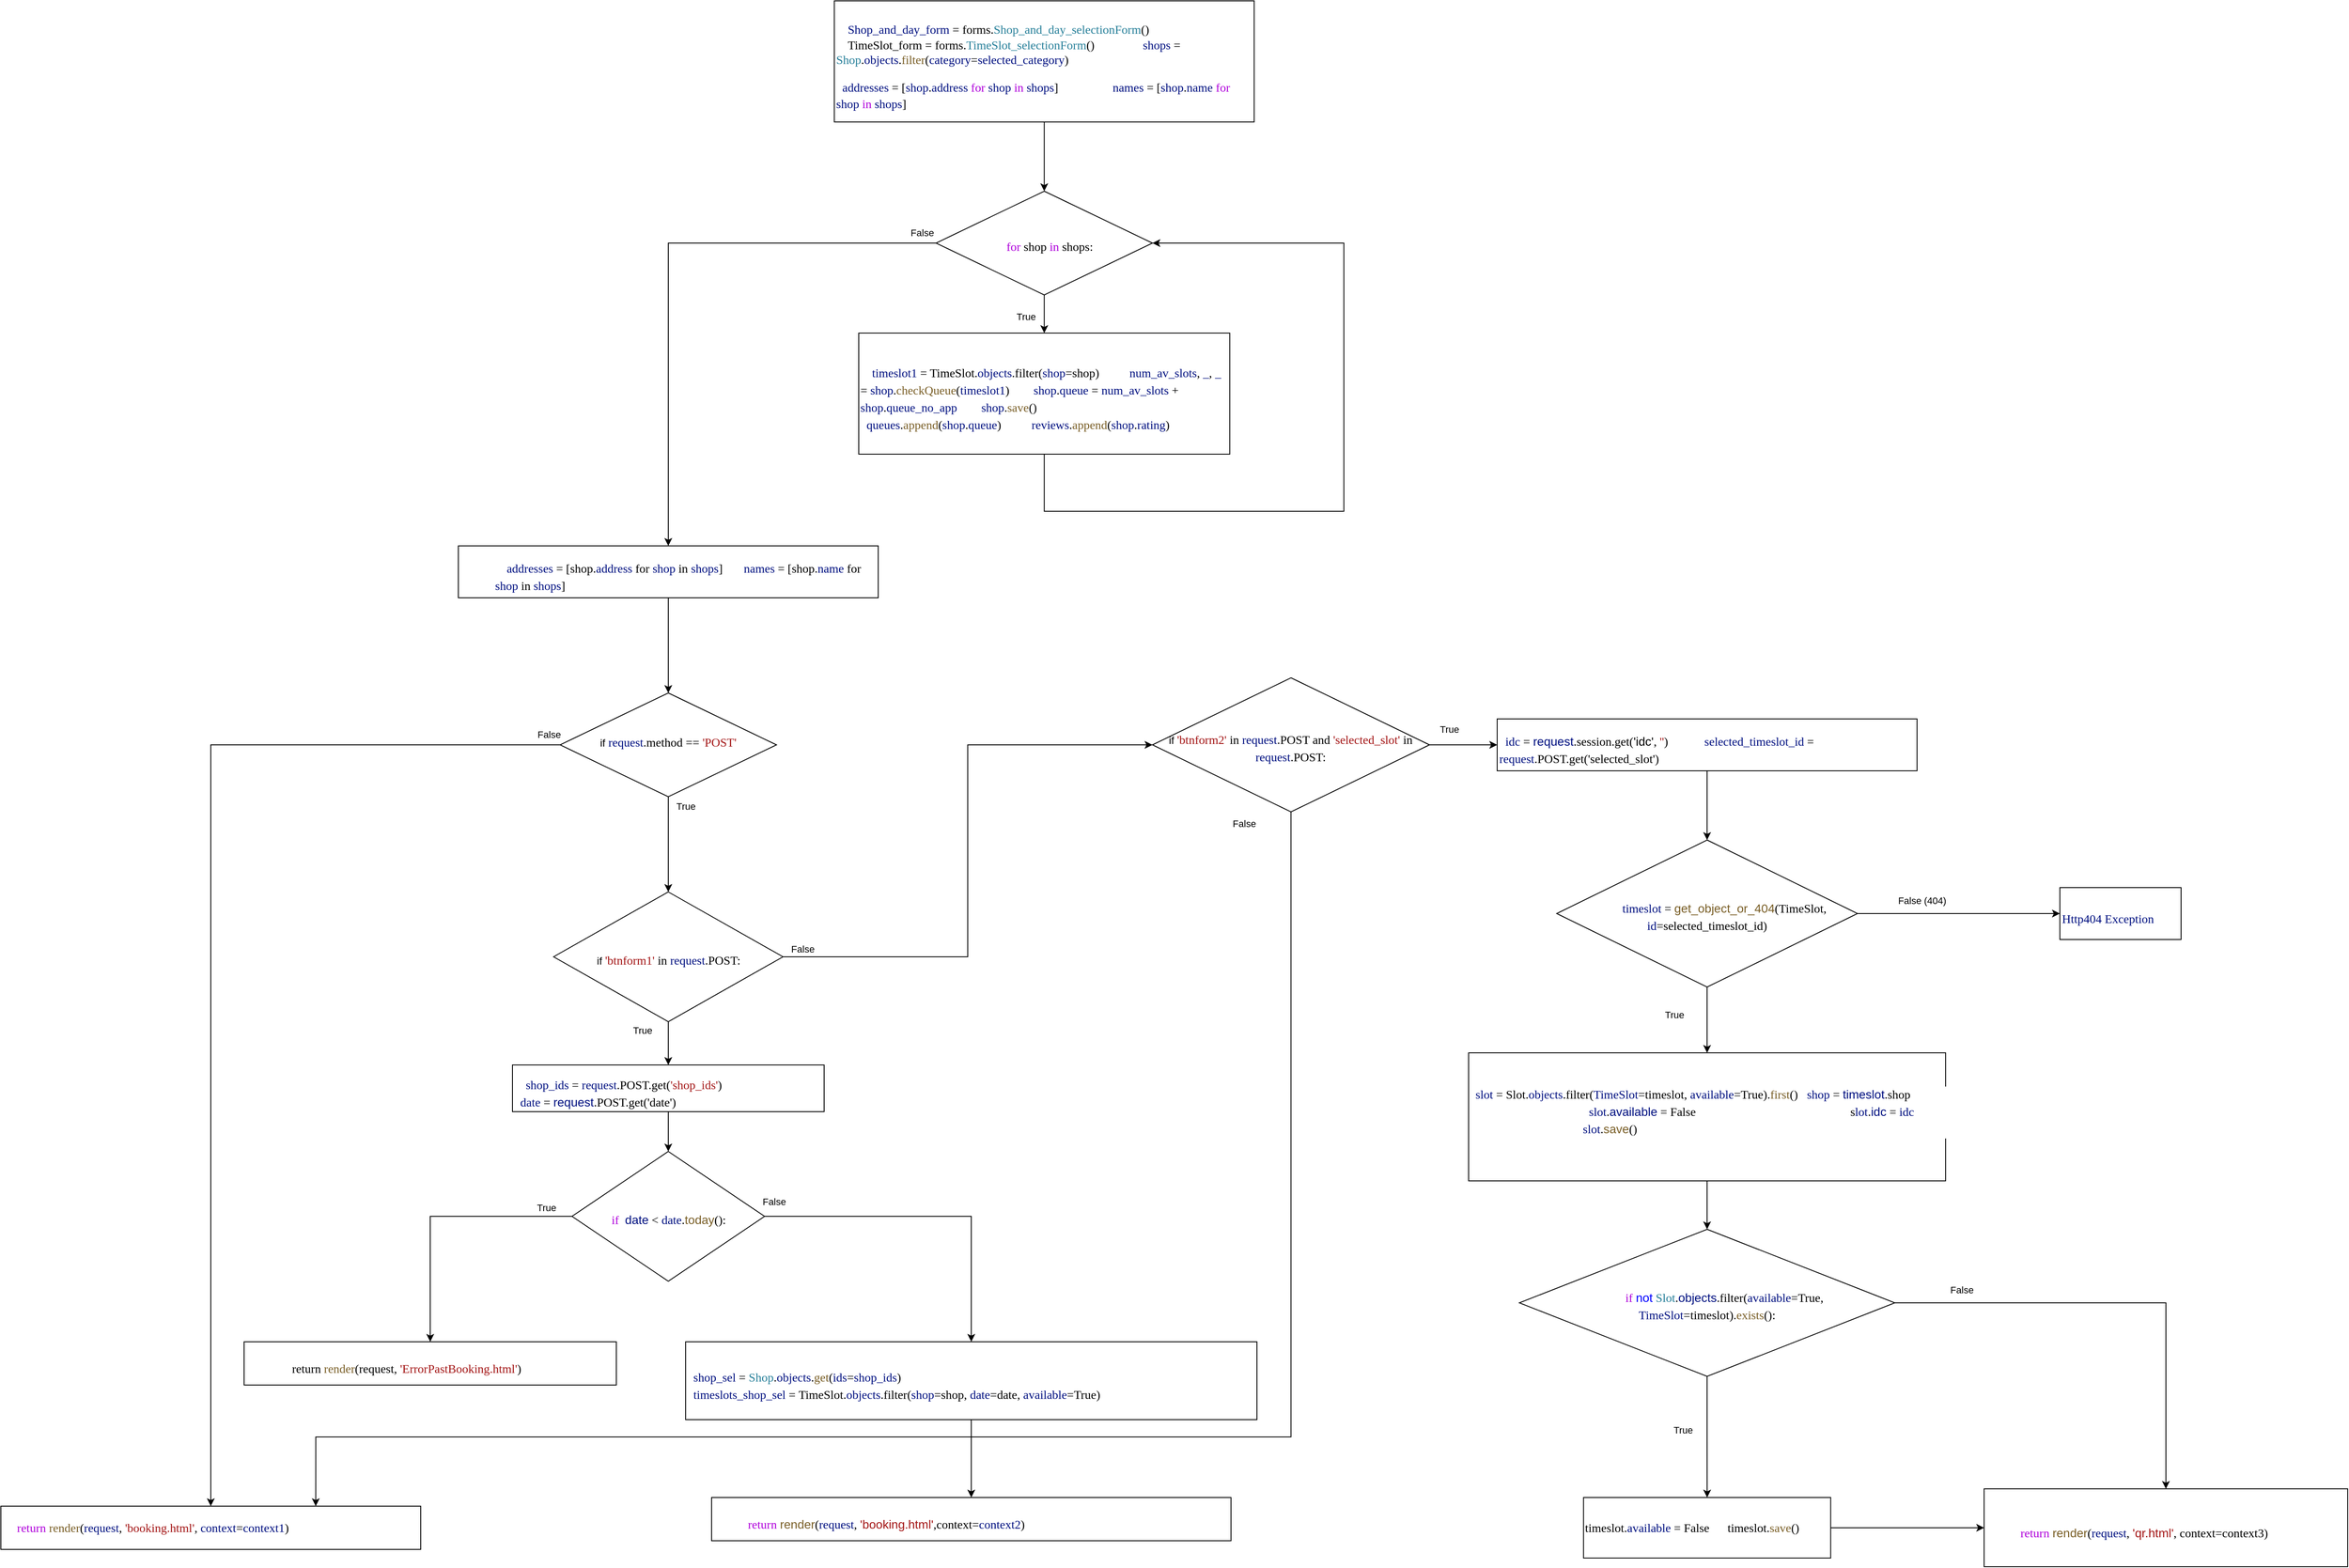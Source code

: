 <mxfile version="21.2.8" type="device">
  <diagram id="C5RBs43oDa-KdzZeNtuy" name="Page-1">
    <mxGraphModel dx="3379" dy="2397" grid="1" gridSize="10" guides="1" tooltips="1" connect="1" arrows="1" fold="1" page="1" pageScale="1" pageWidth="827" pageHeight="1169" math="0" shadow="0">
      <root>
        <mxCell id="WIyWlLk6GJQsqaUBKTNV-0" />
        <mxCell id="WIyWlLk6GJQsqaUBKTNV-1" parent="WIyWlLk6GJQsqaUBKTNV-0" />
        <mxCell id="g_3PfvaNaRXvP2yAAZFm-1" style="edgeStyle=orthogonalEdgeStyle;rounded=0;orthogonalLoop=1;jettySize=auto;html=1;exitX=0.5;exitY=1;exitDx=0;exitDy=0;entryX=0.5;entryY=0;entryDx=0;entryDy=0;" parent="WIyWlLk6GJQsqaUBKTNV-1" source="WIyWlLk6GJQsqaUBKTNV-3" target="g_3PfvaNaRXvP2yAAZFm-5" edge="1">
          <mxGeometry relative="1" as="geometry">
            <mxPoint x="220" y="-310" as="targetPoint" />
          </mxGeometry>
        </mxCell>
        <mxCell id="WIyWlLk6GJQsqaUBKTNV-3" value="&lt;p style=&quot;margin-bottom:0cm;line-height:14.25pt;background:&lt;br/&gt;white&quot; class=&quot;MsoNormal&quot;&gt;&amp;nbsp; &amp;nbsp;&amp;nbsp;&lt;span style=&quot;font-size:10.5pt;font-family:Consolas;mso-fareast-font-family:&amp;quot;Times New Roman&amp;quot;;&lt;br/&gt;mso-bidi-font-family:&amp;quot;Times New Roman&amp;quot;;color:#001080;mso-font-kerning:0pt;&lt;br/&gt;mso-ligatures:none;mso-ansi-language:EN-US;mso-fareast-language:IT&quot; lang=&quot;EN-US&quot;&gt;Shop_and_day_form&lt;/span&gt;&lt;span style=&quot;font-size: 10.5pt; font-family: Consolas;&quot; lang=&quot;EN-US&quot;&gt; = &lt;/span&gt;&lt;span style=&quot;font-size:10.5pt;font-family:Consolas;&lt;br/&gt;mso-fareast-font-family:&amp;quot;Times New Roman&amp;quot;;mso-bidi-font-family:&amp;quot;Times New Roman&amp;quot;;&lt;br/&gt;color:#267F99;mso-font-kerning:0pt;mso-ligatures:none;mso-ansi-language:EN-US;&lt;br/&gt;mso-fareast-language:IT&quot; lang=&quot;EN-US&quot;&gt;forms&lt;/span&gt;&lt;span style=&quot;font-size: 10.5pt; font-family: Consolas;&quot; lang=&quot;EN-US&quot;&gt;.&lt;/span&gt;&lt;span style=&quot;font-size:10.5pt;font-family:Consolas;mso-fareast-font-family:&amp;quot;Times New Roman&amp;quot;;&lt;br/&gt;mso-bidi-font-family:&amp;quot;Times New Roman&amp;quot;;color:#267F99;mso-font-kerning:0pt;&lt;br/&gt;mso-ligatures:none;mso-ansi-language:EN-US;mso-fareast-language:IT&quot; lang=&quot;EN-US&quot;&gt;Shop_and_day_selectionForm&lt;/span&gt;&lt;span style=&quot;font-size: 10.5pt; font-family: Consolas;&quot; lang=&quot;EN-US&quot;&gt;()&amp;nbsp;&lt;/span&gt;&lt;/p&gt;&amp;nbsp; &amp;nbsp;&amp;nbsp;&lt;span style=&quot;border-color: var(--border-color); font-size: 10.5pt; font-family: Consolas;&quot; lang=&quot;EN-US&quot;&gt;TimeSlot_form&amp;nbsp;=&amp;nbsp;&lt;/span&gt;&lt;span style=&quot;border-color: var(--border-color); font-size: 10.5pt; font-family: Consolas;&quot; lang=&quot;EN-US&quot;&gt;forms&lt;/span&gt;&lt;span style=&quot;border-color: var(--border-color); font-size: 10.5pt; font-family: Consolas;&quot; lang=&quot;EN-US&quot;&gt;.&lt;/span&gt;&lt;span style=&quot;border-color: var(--border-color); font-size: 10.5pt; font-family: Consolas; color: rgb(38, 127, 153);&quot; lang=&quot;EN-US&quot;&gt;TimeSlot_selectionForm&lt;/span&gt;&lt;span style=&quot;border-color: var(--border-color); font-size: 10.5pt; font-family: Consolas;&quot; lang=&quot;EN-US&quot;&gt;()&amp;nbsp; &amp;nbsp; &amp;nbsp; &amp;nbsp; &amp;nbsp; &amp;nbsp;&amp;nbsp;&lt;span style=&quot;font-size: 10.5pt; background-color: initial;&quot;&gt;&amp;nbsp; &amp;nbsp;&amp;nbsp;&lt;/span&gt;&lt;span style=&quot;font-size: 10.5pt; background-color: initial; color: rgb(0, 16, 128);&quot; lang=&quot;EN-US&quot;&gt;shops&lt;/span&gt;&lt;span style=&quot;font-size: 10.5pt; background-color: initial;&quot; lang=&quot;EN-US&quot;&gt; =&amp;nbsp; &lt;/span&gt;&lt;span style=&quot;font-size: 10.5pt; background-color: initial; color: rgb(38, 127, 153);&quot; lang=&quot;EN-US&quot;&gt;Shop&lt;/span&gt;&lt;span style=&quot;font-size: 10.5pt; background-color: initial;&quot; lang=&quot;EN-US&quot;&gt;.&lt;/span&gt;&lt;span style=&quot;font-size: 10.5pt; background-color: initial; color: rgb(0, 16, 128);&quot; lang=&quot;EN-US&quot;&gt;objects&lt;/span&gt;&lt;span style=&quot;font-size: 10.5pt; background-color: initial;&quot; lang=&quot;EN-US&quot;&gt;.&lt;/span&gt;&lt;span style=&quot;font-size: 10.5pt; background-color: initial; color: rgb(121, 94, 38);&quot; lang=&quot;EN-US&quot;&gt;filter&lt;/span&gt;&lt;span style=&quot;font-size: 10.5pt; background-color: initial;&quot; lang=&quot;EN-US&quot;&gt;(&lt;/span&gt;&lt;span style=&quot;font-size: 10.5pt; background-color: initial; color: rgb(0, 16, 128);&quot; lang=&quot;EN-US&quot;&gt;category&lt;/span&gt;&lt;span style=&quot;font-size: 10.5pt; background-color: initial;&quot; lang=&quot;EN-US&quot;&gt;=&lt;/span&gt;&lt;span style=&quot;font-size: 10.5pt; background-color: initial; color: rgb(0, 16, 128);&quot; lang=&quot;EN-US&quot;&gt;selected_category&lt;/span&gt;&lt;span style=&quot;font-size: 10.5pt; background-color: initial;&quot; lang=&quot;EN-US&quot;&gt;)&lt;br&gt;&lt;/span&gt;&lt;p style=&quot;margin-bottom:0cm;line-height:14.25pt;background:&lt;br/&gt;white&quot; class=&quot;MsoNormal&quot;&gt;&amp;nbsp; &lt;span style=&quot;font-size: 10.5pt; color: rgb(0, 16, 128);&quot; lang=&quot;EN-US&quot;&gt;addresses&lt;/span&gt;&lt;span style=&quot;font-size: 10.5pt;&quot; lang=&quot;EN-US&quot;&gt; = [&lt;/span&gt;&lt;span style=&quot;font-size: 10.5pt; color: rgb(0, 16, 128);&quot; lang=&quot;EN-US&quot;&gt;shop&lt;/span&gt;&lt;span style=&quot;font-size: 10.5pt;&quot; lang=&quot;EN-US&quot;&gt;.&lt;/span&gt;&lt;span style=&quot;font-size: 10.5pt; color: rgb(0, 16, 128);&quot; lang=&quot;EN-US&quot;&gt;address&lt;/span&gt;&lt;span style=&quot;font-size: 10.5pt;&quot; lang=&quot;EN-US&quot;&gt; &lt;/span&gt;&lt;span style=&quot;font-size: 10.5pt; color: rgb(175, 0, 219);&quot; lang=&quot;EN-US&quot;&gt;for&lt;/span&gt;&lt;span style=&quot;font-size: 10.5pt;&quot; lang=&quot;EN-US&quot;&gt; &lt;/span&gt;&lt;span style=&quot;font-size: 10.5pt; color: rgb(0, 16, 128);&quot; lang=&quot;EN-US&quot;&gt;shop&lt;/span&gt;&lt;span style=&quot;font-size: 10.5pt;&quot; lang=&quot;EN-US&quot;&gt; &lt;/span&gt;&lt;span style=&quot;font-size: 10.5pt; color: rgb(175, 0, 219);&quot; lang=&quot;EN-US&quot;&gt;in&lt;/span&gt;&lt;span style=&quot;font-size: 10.5pt;&quot; lang=&quot;EN-US&quot;&gt; &lt;/span&gt;&lt;span style=&quot;font-size: 10.5pt; color: rgb(0, 16, 128);&quot; lang=&quot;EN-US&quot;&gt;shops&lt;/span&gt;&lt;span style=&quot;font-size: 10.5pt;&quot; lang=&quot;EN-US&quot;&gt;]&amp;nbsp; &amp;nbsp; &amp;nbsp; &amp;nbsp; &amp;nbsp; &amp;nbsp; &amp;nbsp; &amp;nbsp; &amp;nbsp;&amp;nbsp;&lt;/span&gt;&lt;span style=&quot;font-size: 10.5pt; color: rgb(0, 16, 128);&quot; lang=&quot;EN-US&quot;&gt;names&lt;/span&gt;&lt;span style=&quot;font-size: 10.5pt;&quot; lang=&quot;EN-US&quot;&gt; = [&lt;/span&gt;&lt;span style=&quot;font-size: 10.5pt; color: rgb(0, 16, 128);&quot; lang=&quot;EN-US&quot;&gt;shop&lt;/span&gt;&lt;span style=&quot;font-size: 10.5pt;&quot; lang=&quot;EN-US&quot;&gt;.&lt;/span&gt;&lt;span style=&quot;font-size: 10.5pt; color: rgb(0, 16, 128);&quot; lang=&quot;EN-US&quot;&gt;name&lt;/span&gt;&lt;span style=&quot;font-size: 10.5pt;&quot; lang=&quot;EN-US&quot;&gt; &lt;/span&gt;&lt;span style=&quot;font-size: 10.5pt; color: rgb(175, 0, 219);&quot; lang=&quot;EN-US&quot;&gt;for&lt;/span&gt;&lt;span style=&quot;font-size: 10.5pt;&quot; lang=&quot;EN-US&quot;&gt; &lt;/span&gt;&lt;span style=&quot;font-size: 10.5pt; color: rgb(0, 16, 128);&quot; lang=&quot;EN-US&quot;&gt;shop&lt;/span&gt;&lt;span style=&quot;font-size: 10.5pt;&quot; lang=&quot;EN-US&quot;&gt; &lt;/span&gt;&lt;span style=&quot;font-size: 10.5pt; color: rgb(175, 0, 219);&quot; lang=&quot;EN-US&quot;&gt;in&lt;/span&gt;&lt;span style=&quot;font-size: 10.5pt;&quot; lang=&quot;EN-US&quot;&gt; &lt;/span&gt;&lt;span style=&quot;font-size: 10.5pt; color: rgb(0, 16, 128);&quot; lang=&quot;EN-US&quot;&gt;shops&lt;/span&gt;&lt;span style=&quot;font-size: 10.5pt;&quot; lang=&quot;EN-US&quot;&gt;]&lt;/span&gt;&lt;/p&gt;&lt;/span&gt;" style="rounded=0;whiteSpace=wrap;html=1;fontSize=12;glass=0;strokeWidth=1;shadow=0;align=left;" parent="WIyWlLk6GJQsqaUBKTNV-1" vertex="1">
          <mxGeometry x="411.79" y="-780" width="485" height="140" as="geometry" />
        </mxCell>
        <mxCell id="WIyWlLk6GJQsqaUBKTNV-6" value="if&lt;span style=&quot;font-size: 10.5pt; line-height: 107%; font-family: Consolas;&quot; lang=&quot;EN-US&quot;&gt; &lt;/span&gt;&lt;span style=&quot;font-size:10.5pt;line-height:107%;font-family:Consolas;mso-fareast-font-family:&lt;br/&gt;&amp;quot;Times New Roman&amp;quot;;mso-bidi-font-family:&amp;quot;Times New Roman&amp;quot;;color:#001080;&lt;br/&gt;mso-font-kerning:0pt;mso-ligatures:none;mso-ansi-language:EN-US;mso-fareast-language:&lt;br/&gt;IT;mso-bidi-language:AR-SA&quot; lang=&quot;EN-US&quot;&gt;request&lt;/span&gt;&lt;span style=&quot;font-size: 10.5pt; line-height: 107%; font-family: Consolas;&quot; lang=&quot;EN-US&quot;&gt;.method == &lt;/span&gt;&lt;span style=&quot;font-size:10.5pt;line-height:&lt;br/&gt;107%;font-family:Consolas;mso-fareast-font-family:&amp;quot;Times New Roman&amp;quot;;mso-bidi-font-family:&lt;br/&gt;&amp;quot;Times New Roman&amp;quot;;color:#A31515;mso-font-kerning:0pt;mso-ligatures:none;&lt;br/&gt;mso-ansi-language:EN-US;mso-fareast-language:IT;mso-bidi-language:AR-SA&quot; lang=&quot;EN-US&quot;&gt;&#39;POST&#39;&lt;/span&gt;" style="rhombus;whiteSpace=wrap;html=1;shadow=0;fontFamily=Helvetica;fontSize=12;align=center;strokeWidth=1;spacing=6;spacingTop=-4;" parent="WIyWlLk6GJQsqaUBKTNV-1" vertex="1">
          <mxGeometry x="95" y="20" width="250" height="120" as="geometry" />
        </mxCell>
        <mxCell id="SWJyvGieFvOSJalt4ezU-7" value="" style="endArrow=classic;html=1;rounded=0;exitX=0;exitY=0.5;exitDx=0;exitDy=0;entryX=0.5;entryY=0;entryDx=0;entryDy=0;edgeStyle=orthogonalEdgeStyle;" parent="WIyWlLk6GJQsqaUBKTNV-1" source="WIyWlLk6GJQsqaUBKTNV-6" target="SWJyvGieFvOSJalt4ezU-10" edge="1">
          <mxGeometry width="50" height="50" relative="1" as="geometry">
            <mxPoint x="-96" y="80" as="sourcePoint" />
            <mxPoint x="-321" y="120" as="targetPoint" />
          </mxGeometry>
        </mxCell>
        <mxCell id="SWJyvGieFvOSJalt4ezU-8" value="False" style="edgeLabel;html=1;align=center;verticalAlign=middle;resizable=0;points=[];" parent="SWJyvGieFvOSJalt4ezU-7" vertex="1" connectable="0">
          <mxGeometry x="-0.294" y="-2" relative="1" as="geometry">
            <mxPoint x="392" y="-62" as="offset" />
          </mxGeometry>
        </mxCell>
        <mxCell id="SWJyvGieFvOSJalt4ezU-10" value="&lt;p style=&quot;margin-bottom:0cm;line-height:14.25pt;background:&lt;br/&gt;white&quot; class=&quot;MsoNormal&quot;&gt;&amp;nbsp;&amp;nbsp; &amp;nbsp; &lt;span style=&quot;font-size: 10.5pt; font-family: Consolas; color: rgb(175, 0, 219);&quot; lang=&quot;EN-US&quot;&gt;return&lt;/span&gt;&lt;span style=&quot;font-size: 10.5pt; font-family: Consolas;&quot; lang=&quot;EN-US&quot;&gt; &lt;/span&gt;&lt;span style=&quot;font-size: 10.5pt; font-family: Consolas; color: rgb(121, 94, 38);&quot; lang=&quot;EN-US&quot;&gt;render&lt;/span&gt;&lt;span style=&quot;font-size: 10.5pt; font-family: Consolas;&quot; lang=&quot;EN-US&quot;&gt;(&lt;/span&gt;&lt;span style=&quot;font-size: 10.5pt; font-family: Consolas; color: rgb(0, 16, 128);&quot; lang=&quot;EN-US&quot;&gt;request&lt;/span&gt;&lt;span style=&quot;font-size: 10.5pt; font-family: Consolas;&quot; lang=&quot;EN-US&quot;&gt;, &lt;/span&gt;&lt;span style=&quot;font-size: 10.5pt; font-family: Consolas; color: rgb(163, 21, 21);&quot; lang=&quot;EN-US&quot;&gt;&#39;booking.html&#39;&lt;/span&gt;&lt;span style=&quot;font-size: 10.5pt; font-family: Consolas;&quot; lang=&quot;EN-US&quot;&gt;, &lt;/span&gt;&lt;span style=&quot;font-size: 10.5pt; font-family: Consolas; color: rgb(0, 16, 128);&quot; lang=&quot;EN-US&quot;&gt;context&lt;/span&gt;&lt;span style=&quot;font-size: 10.5pt; font-family: Consolas;&quot; lang=&quot;EN-US&quot;&gt;=&lt;/span&gt;&lt;span style=&quot;font-size: 10.5pt; font-family: Consolas; color: rgb(0, 16, 128);&quot; lang=&quot;EN-US&quot;&gt;context1&lt;/span&gt;&lt;span style=&quot;font-size: 10.5pt; font-family: Consolas;&quot; lang=&quot;EN-US&quot;&gt;)&lt;/span&gt;&lt;/p&gt;&lt;p style=&quot;margin-bottom:0cm;line-height:14.25pt;background:&lt;br/&gt;white&quot; class=&quot;MsoNormal&quot;&gt;&lt;span style=&quot;font-size: 10.5pt; font-family: Consolas;&quot; lang=&quot;EN-US&quot;&gt;&lt;/span&gt;&lt;/p&gt;" style="rounded=0;whiteSpace=wrap;html=1;fontSize=12;glass=0;strokeWidth=1;shadow=0;align=left;" parent="WIyWlLk6GJQsqaUBKTNV-1" vertex="1">
          <mxGeometry x="-551" y="960" width="485" height="50" as="geometry" />
        </mxCell>
        <mxCell id="SWJyvGieFvOSJalt4ezU-12" value="" style="endArrow=classic;html=1;rounded=0;exitX=0.5;exitY=1;exitDx=0;exitDy=0;entryX=0.5;entryY=0;entryDx=0;entryDy=0;edgeStyle=orthogonalEdgeStyle;" parent="WIyWlLk6GJQsqaUBKTNV-1" source="WIyWlLk6GJQsqaUBKTNV-6" target="SWJyvGieFvOSJalt4ezU-13" edge="1">
          <mxGeometry width="50" height="50" relative="1" as="geometry">
            <mxPoint x="300" y="220" as="sourcePoint" />
            <mxPoint x="220" y="240" as="targetPoint" />
          </mxGeometry>
        </mxCell>
        <mxCell id="SWJyvGieFvOSJalt4ezU-16" value="True" style="edgeLabel;html=1;align=center;verticalAlign=middle;resizable=0;points=[];" parent="SWJyvGieFvOSJalt4ezU-12" vertex="1" connectable="0">
          <mxGeometry x="0.625" y="1" relative="1" as="geometry">
            <mxPoint x="19" y="-79" as="offset" />
          </mxGeometry>
        </mxCell>
        <mxCell id="WDMCO_iwusJeAsAYG5QK-1" style="edgeStyle=orthogonalEdgeStyle;rounded=0;orthogonalLoop=1;jettySize=auto;html=1;exitX=1;exitY=0.5;exitDx=0;exitDy=0;entryX=0;entryY=0.5;entryDx=0;entryDy=0;" parent="WIyWlLk6GJQsqaUBKTNV-1" source="SWJyvGieFvOSJalt4ezU-13" target="SWJyvGieFvOSJalt4ezU-29" edge="1">
          <mxGeometry relative="1" as="geometry">
            <mxPoint x="490" y="70" as="targetPoint" />
          </mxGeometry>
        </mxCell>
        <mxCell id="WDMCO_iwusJeAsAYG5QK-6" style="edgeStyle=orthogonalEdgeStyle;rounded=0;orthogonalLoop=1;jettySize=auto;html=1;exitX=0.5;exitY=1;exitDx=0;exitDy=0;" parent="WIyWlLk6GJQsqaUBKTNV-1" source="SWJyvGieFvOSJalt4ezU-13" target="SWJyvGieFvOSJalt4ezU-22" edge="1">
          <mxGeometry relative="1" as="geometry" />
        </mxCell>
        <mxCell id="SWJyvGieFvOSJalt4ezU-13" value="&lt;p style=&quot;margin-bottom:0cm;line-height:14.25pt;background:&lt;br/&gt;white&quot; class=&quot;MsoNormal&quot;&gt;if&lt;span style=&quot;font-size: 10.5pt; font-family: Consolas;&quot; lang=&quot;EN-US&quot;&gt; &lt;/span&gt;&lt;span style=&quot;font-size:10.5pt;font-family:Consolas;mso-fareast-font-family:&amp;quot;Times New Roman&amp;quot;;&lt;br/&gt;mso-bidi-font-family:&amp;quot;Times New Roman&amp;quot;;color:#A31515;mso-font-kerning:0pt;&lt;br/&gt;mso-ligatures:none;mso-ansi-language:EN-US;mso-fareast-language:IT&quot; lang=&quot;EN-US&quot;&gt;&#39;btnform1&#39;&lt;/span&gt;&lt;span style=&quot;font-size: 10.5pt; font-family: Consolas;&quot; lang=&quot;EN-US&quot;&gt; &lt;/span&gt;&lt;span style=&quot;font-size:10.5pt;font-family:Consolas;&lt;br/&gt;mso-fareast-font-family:&amp;quot;Times New Roman&amp;quot;;mso-bidi-font-family:&amp;quot;Times New Roman&amp;quot;;&lt;br/&gt;color:blue;mso-font-kerning:0pt;mso-ligatures:none;mso-ansi-language:EN-US;&lt;br/&gt;mso-fareast-language:IT&quot; lang=&quot;EN-US&quot;&gt;in&lt;/span&gt;&lt;span style=&quot;font-size: 10.5pt; font-family: Consolas;&quot; lang=&quot;EN-US&quot;&gt; &lt;/span&gt;&lt;span style=&quot;font-size:10.5pt;font-family:Consolas;mso-fareast-font-family:&amp;quot;Times New Roman&amp;quot;;&lt;br/&gt;mso-bidi-font-family:&amp;quot;Times New Roman&amp;quot;;color:#001080;mso-font-kerning:0pt;&lt;br/&gt;mso-ligatures:none;mso-ansi-language:EN-US;mso-fareast-language:IT&quot; lang=&quot;EN-US&quot;&gt;request&lt;/span&gt;&lt;span style=&quot;font-size: 10.5pt; font-family: Consolas;&quot; lang=&quot;EN-US&quot;&gt;.POST:&lt;/span&gt;&lt;/p&gt;" style="rhombus;whiteSpace=wrap;html=1;shadow=0;fontFamily=Helvetica;fontSize=12;align=center;strokeWidth=1;spacing=6;spacingTop=-4;" parent="WIyWlLk6GJQsqaUBKTNV-1" vertex="1">
          <mxGeometry x="87.5" y="250" width="265" height="150" as="geometry" />
        </mxCell>
        <mxCell id="WDMCO_iwusJeAsAYG5QK-10" style="edgeStyle=orthogonalEdgeStyle;rounded=0;orthogonalLoop=1;jettySize=auto;html=1;exitX=0.5;exitY=1;exitDx=0;exitDy=0;entryX=0.5;entryY=0;entryDx=0;entryDy=0;" parent="WIyWlLk6GJQsqaUBKTNV-1" source="SWJyvGieFvOSJalt4ezU-22" target="WDMCO_iwusJeAsAYG5QK-8" edge="1">
          <mxGeometry relative="1" as="geometry" />
        </mxCell>
        <mxCell id="SWJyvGieFvOSJalt4ezU-22" value="&lt;p style=&quot;border-color: var(--border-color); margin-bottom: 0cm; line-height: 14.25pt;&quot; class=&quot;MsoNormal&quot;&gt;&lt;span style=&quot;background-color: initial;&quot;&gt;&amp;nbsp; &amp;nbsp;&amp;nbsp;&lt;/span&gt;&lt;span style=&quot;background-color: initial; border-color: var(--border-color); font-size: 10.5pt; font-family: Consolas; color: rgb(0, 16, 128);&quot; lang=&quot;EN-US&quot;&gt;shop_ids&lt;/span&gt;&lt;span style=&quot;background-color: initial; border-color: var(--border-color); font-size: 10.5pt; font-family: Consolas;&quot; lang=&quot;EN-US&quot;&gt;&amp;nbsp;=&amp;nbsp;&lt;/span&gt;&lt;span style=&quot;background-color: initial; border-color: var(--border-color); font-size: 10.5pt; font-family: Consolas; color: rgb(0, 16, 128);&quot; lang=&quot;EN-US&quot;&gt;request&lt;/span&gt;&lt;span style=&quot;background-color: initial; border-color: var(--border-color); font-size: 10.5pt; font-family: Consolas;&quot; lang=&quot;EN-US&quot;&gt;.POST.get(&lt;/span&gt;&lt;span style=&quot;background-color: initial; border-color: var(--border-color); font-size: 10.5pt; font-family: Consolas; color: rgb(163, 21, 21);&quot; lang=&quot;EN-US&quot;&gt;&#39;shop_ids&#39;&lt;/span&gt;&lt;span style=&quot;background-color: initial; border-color: var(--border-color); font-size: 10.5pt; font-family: Consolas;&quot; lang=&quot;EN-US&quot;&gt;)&amp;nbsp; &amp;nbsp; &amp;nbsp; &amp;nbsp;&lt;/span&gt;&lt;span style=&quot;background-color: initial; border-color: var(--border-color); font-size: 10.5pt; font-family: Consolas;&quot; lang=&quot;EN-US&quot;&gt;&amp;nbsp;&lt;/span&gt;&lt;span style=&quot;background-color: initial; border-color: var(--border-color); font-size: 10.5pt; font-family: Consolas; color: rgb(0, 16, 128);&quot; lang=&quot;EN-US&quot;&gt;date&lt;/span&gt;&lt;span style=&quot;background-color: initial; border-color: var(--border-color); font-size: 10.5pt; font-family: Consolas;&quot; lang=&quot;EN-US&quot;&gt;&amp;nbsp;=&amp;nbsp;&lt;/span&gt;&lt;span style=&quot;background-color: initial; border-color: var(--border-color); font-size: 10.5pt; color: rgb(0, 16, 128);&quot; lang=&quot;EN-US&quot;&gt;request&lt;/span&gt;&lt;span style=&quot;background-color: initial; border-color: var(--border-color); font-size: 10.5pt; font-family: Consolas;&quot; lang=&quot;EN-US&quot;&gt;.POST.get(&lt;/span&gt;&lt;span style=&quot;background-color: initial; border-color: var(--border-color); font-size: 10.5pt; font-family: Consolas;&quot; lang=&quot;EN-US&quot;&gt;&#39;date&#39;&lt;/span&gt;&lt;span style=&quot;background-color: initial; border-color: var(--border-color); font-size: 10.5pt; font-family: Consolas;&quot; lang=&quot;EN-US&quot;&gt;)&amp;nbsp; &amp;nbsp; &amp;nbsp; &amp;nbsp; &amp;nbsp;&amp;nbsp;&lt;/span&gt;&lt;/p&gt;" style="rounded=0;whiteSpace=wrap;html=1;fontSize=12;glass=0;strokeWidth=1;shadow=0;align=left;" parent="WIyWlLk6GJQsqaUBKTNV-1" vertex="1">
          <mxGeometry x="40" y="450" width="360" height="54" as="geometry" />
        </mxCell>
        <mxCell id="SWJyvGieFvOSJalt4ezU-24" value="&lt;p style=&quot;margin-bottom:0cm;line-height:14.25pt;background:&lt;br/&gt;white&quot; class=&quot;MsoNormal&quot;&gt;&amp;nbsp; &amp;nbsp; &amp;nbsp; &amp;nbsp; &amp;nbsp; &amp;nbsp;&amp;nbsp;&lt;span style=&quot;font-size:10.5pt;font-family:Consolas;mso-fareast-font-family:&lt;br/&gt;&amp;quot;Times New Roman&amp;quot;;mso-bidi-font-family:&amp;quot;Times New Roman&amp;quot;;color:#AF00DB;&lt;br/&gt;mso-font-kerning:0pt;mso-ligatures:none;mso-ansi-language:EN-US;mso-fareast-language:&lt;br/&gt;IT&quot; lang=&quot;EN-US&quot;&gt;return&lt;/span&gt;&lt;span style=&quot;font-size: 10.5pt; font-family: Consolas;&quot; lang=&quot;EN-US&quot;&gt; &lt;/span&gt;&lt;span style=&quot;font-size:10.5pt;&lt;br/&gt;font-family:Consolas;mso-fareast-font-family:&amp;quot;Times New Roman&amp;quot;;mso-bidi-font-family:&lt;br/&gt;&amp;quot;Times New Roman&amp;quot;;color:#795E26;mso-font-kerning:0pt;mso-ligatures:none;&lt;br/&gt;mso-ansi-language:EN-US;mso-fareast-language:IT&quot; lang=&quot;EN-US&quot;&gt;render&lt;/span&gt;&lt;span style=&quot;font-size: 10.5pt; font-family: Consolas;&quot; lang=&quot;EN-US&quot;&gt;(&lt;/span&gt;&lt;span style=&quot;font-size:10.5pt;font-family:Consolas;mso-fareast-font-family:&lt;br/&gt;&amp;quot;Times New Roman&amp;quot;;mso-bidi-font-family:&amp;quot;Times New Roman&amp;quot;;color:#001080;&lt;br/&gt;mso-font-kerning:0pt;mso-ligatures:none;mso-ansi-language:EN-US;mso-fareast-language:&lt;br/&gt;IT&quot; lang=&quot;EN-US&quot;&gt;request&lt;/span&gt;&lt;span style=&quot;font-size: 10.5pt; font-family: Consolas;&quot; lang=&quot;EN-US&quot;&gt;, &lt;/span&gt;&lt;span style=&quot;font-size:10.5pt;&lt;br/&gt;font-family:Consolas;mso-fareast-font-family:&amp;quot;Times New Roman&amp;quot;;mso-bidi-font-family:&lt;br/&gt;&amp;quot;Times New Roman&amp;quot;;color:#A31515;mso-font-kerning:0pt;mso-ligatures:none;&lt;br/&gt;mso-ansi-language:EN-US;mso-fareast-language:IT&quot; lang=&quot;EN-US&quot;&gt;&#39;booking.html&#39;&lt;/span&gt;&lt;span style=&quot;font-size: 10.5pt; font-family: Consolas;&quot; lang=&quot;EN-US&quot;&gt;,&lt;/span&gt;&lt;span style=&quot;font-size:10.5pt;font-family:Consolas;&lt;br/&gt;mso-fareast-font-family:&amp;quot;Times New Roman&amp;quot;;mso-bidi-font-family:&amp;quot;Times New Roman&amp;quot;;&lt;br/&gt;color:#001080;mso-font-kerning:0pt;mso-ligatures:none;mso-ansi-language:EN-US;&lt;br/&gt;mso-fareast-language:IT&quot; lang=&quot;EN-US&quot;&gt;context&lt;/span&gt;&lt;span style=&quot;font-size: 10.5pt; font-family: Consolas;&quot; lang=&quot;EN-US&quot;&gt;=&lt;/span&gt;&lt;span style=&quot;font-size:10.5pt;font-family:Consolas;mso-fareast-font-family:&amp;quot;Times New Roman&amp;quot;;&lt;br/&gt;mso-bidi-font-family:&amp;quot;Times New Roman&amp;quot;;color:#001080;mso-font-kerning:0pt;&lt;br/&gt;mso-ligatures:none;mso-ansi-language:EN-US;mso-fareast-language:IT&quot; lang=&quot;EN-US&quot;&gt;context2&lt;/span&gt;&lt;span style=&quot;font-size: 10.5pt; font-family: Consolas;&quot; lang=&quot;EN-US&quot;&gt;)&lt;/span&gt;&lt;/p&gt;" style="rounded=0;whiteSpace=wrap;html=1;fontSize=12;glass=0;strokeWidth=1;shadow=0;align=left;" parent="WIyWlLk6GJQsqaUBKTNV-1" vertex="1">
          <mxGeometry x="270" y="950" width="600" height="50" as="geometry" />
        </mxCell>
        <mxCell id="SWJyvGieFvOSJalt4ezU-35" style="edgeStyle=orthogonalEdgeStyle;rounded=0;orthogonalLoop=1;jettySize=auto;html=1;exitX=1;exitY=0.5;exitDx=0;exitDy=0;entryX=0;entryY=0.5;entryDx=0;entryDy=0;" parent="WIyWlLk6GJQsqaUBKTNV-1" source="SWJyvGieFvOSJalt4ezU-29" target="SWJyvGieFvOSJalt4ezU-34" edge="1">
          <mxGeometry relative="1" as="geometry" />
        </mxCell>
        <mxCell id="WDMCO_iwusJeAsAYG5QK-3" style="edgeStyle=orthogonalEdgeStyle;rounded=0;orthogonalLoop=1;jettySize=auto;html=1;exitX=0.5;exitY=1;exitDx=0;exitDy=0;entryX=0.75;entryY=0;entryDx=0;entryDy=0;" parent="WIyWlLk6GJQsqaUBKTNV-1" source="SWJyvGieFvOSJalt4ezU-29" target="SWJyvGieFvOSJalt4ezU-10" edge="1">
          <mxGeometry relative="1" as="geometry">
            <mxPoint x="749" y="930" as="targetPoint" />
            <mxPoint x="748.29" y="157.5" as="sourcePoint" />
            <Array as="points">
              <mxPoint x="939" y="880" />
              <mxPoint x="-187" y="880" />
            </Array>
          </mxGeometry>
        </mxCell>
        <mxCell id="SWJyvGieFvOSJalt4ezU-29" value="&lt;p style=&quot;margin-bottom:0cm;line-height:14.25pt;background:&lt;br/&gt;white&quot; class=&quot;MsoNormal&quot;&gt;if&lt;span style=&quot;font-size: 10.5pt; font-family: Consolas;&quot; lang=&quot;EN-US&quot;&gt; &lt;/span&gt;&lt;span style=&quot;font-size:10.5pt;font-family:Consolas;mso-fareast-font-family:&amp;quot;Times New Roman&amp;quot;;&lt;br/&gt;mso-bidi-font-family:&amp;quot;Times New Roman&amp;quot;;color:#A31515;mso-font-kerning:0pt;&lt;br/&gt;mso-ligatures:none;mso-ansi-language:EN-US;mso-fareast-language:IT&quot; lang=&quot;EN-US&quot;&gt;&#39;btnform2&#39;&lt;/span&gt;&lt;span style=&quot;font-size: 10.5pt; font-family: Consolas;&quot; lang=&quot;EN-US&quot;&gt; &lt;/span&gt;&lt;span style=&quot;font-size:10.5pt;font-family:Consolas;&lt;br/&gt;mso-fareast-font-family:&amp;quot;Times New Roman&amp;quot;;mso-bidi-font-family:&amp;quot;Times New Roman&amp;quot;;&lt;br/&gt;color:blue;mso-font-kerning:0pt;mso-ligatures:none;mso-ansi-language:EN-US;&lt;br/&gt;mso-fareast-language:IT&quot; lang=&quot;EN-US&quot;&gt;in&lt;/span&gt;&lt;span style=&quot;font-size: 10.5pt; font-family: Consolas;&quot; lang=&quot;EN-US&quot;&gt; &lt;/span&gt;&lt;span style=&quot;font-size:10.5pt;font-family:Consolas;mso-fareast-font-family:&amp;quot;Times New Roman&amp;quot;;&lt;br/&gt;mso-bidi-font-family:&amp;quot;Times New Roman&amp;quot;;color:#001080;mso-font-kerning:0pt;&lt;br/&gt;mso-ligatures:none;mso-ansi-language:EN-US;mso-fareast-language:IT&quot; lang=&quot;EN-US&quot;&gt;request&lt;/span&gt;&lt;span style=&quot;font-size: 10.5pt; font-family: Consolas;&quot; lang=&quot;EN-US&quot;&gt;.POST &lt;/span&gt;&lt;span style=&quot;font-size:10.5pt;font-family:Consolas;&lt;br/&gt;mso-fareast-font-family:&amp;quot;Times New Roman&amp;quot;;mso-bidi-font-family:&amp;quot;Times New Roman&amp;quot;;&lt;br/&gt;color:blue;mso-font-kerning:0pt;mso-ligatures:none;mso-ansi-language:EN-US;&lt;br/&gt;mso-fareast-language:IT&quot; lang=&quot;EN-US&quot;&gt;and&lt;/span&gt;&lt;span style=&quot;font-size: 10.5pt; font-family: Consolas;&quot; lang=&quot;EN-US&quot;&gt; &lt;/span&gt;&lt;span style=&quot;font-size:10.5pt;font-family:Consolas;mso-fareast-font-family:&amp;quot;Times New Roman&amp;quot;;&lt;br/&gt;mso-bidi-font-family:&amp;quot;Times New Roman&amp;quot;;color:#A31515;mso-font-kerning:0pt;&lt;br/&gt;mso-ligatures:none;mso-ansi-language:EN-US;mso-fareast-language:IT&quot; lang=&quot;EN-US&quot;&gt;&#39;selected_slot&#39;&lt;/span&gt;&lt;span style=&quot;font-size: 10.5pt; font-family: Consolas;&quot; lang=&quot;EN-US&quot;&gt; &lt;/span&gt;&lt;span style=&quot;font-size:10.5pt;font-family:Consolas;&lt;br/&gt;mso-fareast-font-family:&amp;quot;Times New Roman&amp;quot;;mso-bidi-font-family:&amp;quot;Times New Roman&amp;quot;;&lt;br/&gt;color:blue;mso-font-kerning:0pt;mso-ligatures:none;mso-ansi-language:EN-US;&lt;br/&gt;mso-fareast-language:IT&quot; lang=&quot;EN-US&quot;&gt;in&lt;/span&gt;&lt;span style=&quot;font-size: 10.5pt; font-family: Consolas;&quot; lang=&quot;EN-US&quot;&gt; &lt;/span&gt;&lt;span style=&quot;font-size:10.5pt;font-family:Consolas;mso-fareast-font-family:&amp;quot;Times New Roman&amp;quot;;&lt;br/&gt;mso-bidi-font-family:&amp;quot;Times New Roman&amp;quot;;color:#001080;mso-font-kerning:0pt;&lt;br/&gt;mso-ligatures:none;mso-ansi-language:EN-US;mso-fareast-language:IT&quot; lang=&quot;EN-US&quot;&gt;request&lt;/span&gt;&lt;span style=&quot;font-size: 10.5pt; font-family: Consolas;&quot; lang=&quot;EN-US&quot;&gt;.POST:&lt;/span&gt;&lt;/p&gt;" style="rhombus;whiteSpace=wrap;html=1;shadow=0;fontFamily=Helvetica;fontSize=12;align=center;strokeWidth=1;spacing=6;spacingTop=-4;" parent="WIyWlLk6GJQsqaUBKTNV-1" vertex="1">
          <mxGeometry x="779.29" y="2.5" width="320" height="155" as="geometry" />
        </mxCell>
        <mxCell id="SWJyvGieFvOSJalt4ezU-33" value="False" style="edgeLabel;html=1;align=center;verticalAlign=middle;resizable=0;points=[];" parent="WIyWlLk6GJQsqaUBKTNV-1" vertex="1" connectable="0">
          <mxGeometry x="-10" y="325" as="geometry">
            <mxPoint x="385" y="-9" as="offset" />
          </mxGeometry>
        </mxCell>
        <mxCell id="SWJyvGieFvOSJalt4ezU-38" style="edgeStyle=orthogonalEdgeStyle;rounded=0;orthogonalLoop=1;jettySize=auto;html=1;exitX=0.5;exitY=1;exitDx=0;exitDy=0;entryX=0.5;entryY=0;entryDx=0;entryDy=0;" parent="WIyWlLk6GJQsqaUBKTNV-1" source="SWJyvGieFvOSJalt4ezU-34" target="SWJyvGieFvOSJalt4ezU-37" edge="1">
          <mxGeometry relative="1" as="geometry" />
        </mxCell>
        <mxCell id="SWJyvGieFvOSJalt4ezU-34" value="&lt;p style=&quot;margin-bottom:0cm;line-height:14.25pt;background:&lt;br/&gt;white&quot; class=&quot;MsoNormal&quot;&gt;&lt;span style=&quot;font-size:10.5pt;font-family:Consolas;mso-fareast-font-family:&lt;br/&gt;&amp;quot;Times New Roman&amp;quot;;mso-bidi-font-family:&amp;quot;Times New Roman&amp;quot;;color:#001080;&lt;br/&gt;mso-font-kerning:0pt;mso-ligatures:none;mso-ansi-language:EN-US;mso-fareast-language:&lt;br/&gt;IT&quot; lang=&quot;EN-US&quot;&gt;&amp;nbsp; idc&lt;/span&gt;&lt;span style=&quot;font-size: 10.5pt; font-family: Consolas;&quot; lang=&quot;EN-US&quot;&gt; = &lt;/span&gt;&lt;span style=&quot;font-size:10.5pt;&lt;br/&gt;font-family:Consolas;mso-fareast-font-family:&amp;quot;Times New Roman&amp;quot;;mso-bidi-font-family:&lt;br/&gt;&amp;quot;Times New Roman&amp;quot;;color:#001080;mso-font-kerning:0pt;mso-ligatures:none;&lt;br/&gt;mso-ansi-language:EN-US;mso-fareast-language:IT&quot; lang=&quot;EN-US&quot;&gt;request&lt;/span&gt;&lt;span style=&quot;font-size: 10.5pt; font-family: Consolas;&quot; lang=&quot;EN-US&quot;&gt;.session.get(&lt;/span&gt;&lt;span style=&quot;font-size:10.5pt;font-family:&lt;br/&gt;Consolas;mso-fareast-font-family:&amp;quot;Times New Roman&amp;quot;;mso-bidi-font-family:&amp;quot;Times New Roman&amp;quot;;&lt;br/&gt;color:#A31515;mso-font-kerning:0pt;mso-ligatures:none;mso-ansi-language:EN-US;&lt;br/&gt;mso-fareast-language:IT&quot; lang=&quot;EN-US&quot;&gt;&#39;idc&#39;&lt;/span&gt;&lt;span style=&quot;font-size: 10.5pt; font-family: Consolas;&quot; lang=&quot;EN-US&quot;&gt;, &lt;/span&gt;&lt;span style=&quot;font-size:10.5pt;font-family:Consolas;mso-fareast-font-family:&amp;quot;Times New Roman&amp;quot;;&lt;br/&gt;mso-bidi-font-family:&amp;quot;Times New Roman&amp;quot;;color:#A31515;mso-font-kerning:0pt;&lt;br/&gt;mso-ligatures:none;mso-ansi-language:EN-US;mso-fareast-language:IT&quot; lang=&quot;EN-US&quot;&gt;&#39;&#39;&lt;/span&gt;&lt;span style=&quot;font-size: 10.5pt; font-family: Consolas;&quot; lang=&quot;EN-US&quot;&gt;)&amp;nbsp; &amp;nbsp; &amp;nbsp; &amp;nbsp; &amp;nbsp; &amp;nbsp;&amp;nbsp;&lt;/span&gt;&lt;span style=&quot;background-color: initial; font-size: 10.5pt; font-family: Consolas; color: rgb(0, 16, 128);&quot; lang=&quot;EN-US&quot;&gt;selected_timeslot_id&lt;/span&gt;&lt;span style=&quot;background-color: initial; font-size: 10.5pt; font-family: Consolas;&quot; lang=&quot;EN-US&quot;&gt; = &lt;/span&gt;&lt;span style=&quot;background-color: initial; font-size: 10.5pt; font-family: Consolas; color: rgb(0, 16, 128);&quot; lang=&quot;EN-US&quot;&gt;request&lt;/span&gt;&lt;span style=&quot;background-color: initial; font-size: 10.5pt; font-family: Consolas;&quot; lang=&quot;EN-US&quot;&gt;.POST.get(&lt;/span&gt;&lt;span style=&quot;background-color: initial; font-size: 10.5pt; font-family: Consolas;&quot; lang=&quot;EN-US&quot;&gt;&#39;selected_slot&#39;&lt;/span&gt;&lt;span style=&quot;background-color: initial; font-size: 10.5pt; font-family: Consolas;&quot; lang=&quot;EN-US&quot;&gt;)&lt;/span&gt;&lt;/p&gt;" style="rounded=0;whiteSpace=wrap;html=1;fontSize=12;glass=0;strokeWidth=1;shadow=0;align=left;" parent="WIyWlLk6GJQsqaUBKTNV-1" vertex="1">
          <mxGeometry x="1177.5" y="50" width="485" height="60" as="geometry" />
        </mxCell>
        <mxCell id="SWJyvGieFvOSJalt4ezU-40" style="edgeStyle=orthogonalEdgeStyle;rounded=0;orthogonalLoop=1;jettySize=auto;html=1;exitX=1;exitY=0.5;exitDx=0;exitDy=0;entryX=0;entryY=0.5;entryDx=0;entryDy=0;" parent="WIyWlLk6GJQsqaUBKTNV-1" source="SWJyvGieFvOSJalt4ezU-37" target="SWJyvGieFvOSJalt4ezU-39" edge="1">
          <mxGeometry relative="1" as="geometry" />
        </mxCell>
        <mxCell id="SWJyvGieFvOSJalt4ezU-44" style="edgeStyle=orthogonalEdgeStyle;rounded=0;orthogonalLoop=1;jettySize=auto;html=1;exitX=0.5;exitY=1;exitDx=0;exitDy=0;entryX=0.5;entryY=0;entryDx=0;entryDy=0;" parent="WIyWlLk6GJQsqaUBKTNV-1" source="SWJyvGieFvOSJalt4ezU-37" target="SWJyvGieFvOSJalt4ezU-42" edge="1">
          <mxGeometry relative="1" as="geometry" />
        </mxCell>
        <mxCell id="SWJyvGieFvOSJalt4ezU-37" value="&lt;p style=&quot;margin-bottom:0cm;line-height:14.25pt;background:&lt;br/&gt;white&quot; class=&quot;MsoNormal&quot;&gt;&amp;nbsp; &amp;nbsp; &amp;nbsp; &amp;nbsp; &amp;nbsp; &amp;nbsp;&amp;nbsp;&lt;span style=&quot;font-size:10.5pt;font-family:Consolas;mso-fareast-font-family:&lt;br/&gt;&amp;quot;Times New Roman&amp;quot;;mso-bidi-font-family:&amp;quot;Times New Roman&amp;quot;;color:#001080;&lt;br/&gt;mso-font-kerning:0pt;mso-ligatures:none;mso-ansi-language:EN-US;mso-fareast-language:&lt;br/&gt;IT&quot; lang=&quot;EN-US&quot;&gt;timeslot&lt;/span&gt;&lt;span style=&quot;font-size: 10.5pt; font-family: Consolas;&quot; lang=&quot;EN-US&quot;&gt; = &lt;/span&gt;&lt;span style=&quot;font-size:10.5pt;&lt;br/&gt;font-family:Consolas;mso-fareast-font-family:&amp;quot;Times New Roman&amp;quot;;mso-bidi-font-family:&lt;br/&gt;&amp;quot;Times New Roman&amp;quot;;color:#795E26;mso-font-kerning:0pt;mso-ligatures:none;&lt;br/&gt;mso-ansi-language:EN-US;mso-fareast-language:IT&quot; lang=&quot;EN-US&quot;&gt;get_object_or_404&lt;/span&gt;&lt;span style=&quot;font-size: 10.5pt; font-family: Consolas;&quot; lang=&quot;EN-US&quot;&gt;(&lt;/span&gt;&lt;span style=&quot;font-size:10.5pt;font-family:Consolas;&lt;br/&gt;mso-fareast-font-family:&amp;quot;Times New Roman&amp;quot;;mso-bidi-font-family:&amp;quot;Times New Roman&amp;quot;;&lt;br/&gt;color:#267F99;mso-font-kerning:0pt;mso-ligatures:none;mso-ansi-language:EN-US;&lt;br/&gt;mso-fareast-language:IT&quot; lang=&quot;EN-US&quot;&gt;TimeSlot&lt;/span&gt;&lt;span style=&quot;font-size: 10.5pt; font-family: Consolas;&quot; lang=&quot;EN-US&quot;&gt;, &lt;/span&gt;&lt;span style=&quot;font-size:10.5pt;font-family:Consolas;mso-fareast-font-family:&amp;quot;Times New Roman&amp;quot;;&lt;br/&gt;mso-bidi-font-family:&amp;quot;Times New Roman&amp;quot;;color:#001080;mso-font-kerning:0pt;&lt;br/&gt;mso-ligatures:none;mso-ansi-language:EN-US;mso-fareast-language:IT&quot; lang=&quot;EN-US&quot;&gt;id&lt;/span&gt;&lt;span style=&quot;font-size: 10.5pt; font-family: Consolas;&quot; lang=&quot;EN-US&quot;&gt;=&lt;/span&gt;&lt;span style=&quot;font-size:10.5pt;font-family:Consolas;&lt;br/&gt;mso-fareast-font-family:&amp;quot;Times New Roman&amp;quot;;mso-bidi-font-family:&amp;quot;Times New Roman&amp;quot;;&lt;br/&gt;color:#001080;mso-font-kerning:0pt;mso-ligatures:none;mso-ansi-language:EN-US;&lt;br/&gt;mso-fareast-language:IT&quot; lang=&quot;EN-US&quot;&gt;selected_timeslot_id&lt;/span&gt;&lt;span style=&quot;font-size: 10.5pt; font-family: Consolas;&quot; lang=&quot;EN-US&quot;&gt;)&lt;/span&gt;&lt;/p&gt;" style="rhombus;whiteSpace=wrap;html=1;shadow=0;fontFamily=Helvetica;fontSize=12;align=center;strokeWidth=1;spacing=6;spacingTop=-4;" parent="WIyWlLk6GJQsqaUBKTNV-1" vertex="1">
          <mxGeometry x="1246.25" y="190" width="347.5" height="170" as="geometry" />
        </mxCell>
        <mxCell id="SWJyvGieFvOSJalt4ezU-39" value="&lt;p style=&quot;margin-bottom:0cm;line-height:14.25pt;background:&lt;br/&gt;white&quot; class=&quot;MsoNormal&quot;&gt;&lt;font face=&quot;Consolas&quot; color=&quot;#001080&quot;&gt;&lt;span style=&quot;font-size: 14px;&quot;&gt;Http404 Exception&lt;/span&gt;&lt;/font&gt;&lt;/p&gt;" style="rounded=0;whiteSpace=wrap;html=1;fontSize=12;glass=0;strokeWidth=1;shadow=0;align=left;" parent="WIyWlLk6GJQsqaUBKTNV-1" vertex="1">
          <mxGeometry x="1827.5" y="245" width="140" height="60" as="geometry" />
        </mxCell>
        <mxCell id="SWJyvGieFvOSJalt4ezU-41" value="False (404)" style="edgeLabel;html=1;align=center;verticalAlign=middle;resizable=0;points=[];" parent="WIyWlLk6GJQsqaUBKTNV-1" vertex="1" connectable="0">
          <mxGeometry x="1667.497" y="259.997" as="geometry" />
        </mxCell>
        <mxCell id="SWJyvGieFvOSJalt4ezU-47" style="edgeStyle=orthogonalEdgeStyle;rounded=0;orthogonalLoop=1;jettySize=auto;html=1;exitX=0.5;exitY=1;exitDx=0;exitDy=0;entryX=0.5;entryY=0;entryDx=0;entryDy=0;" parent="WIyWlLk6GJQsqaUBKTNV-1" source="SWJyvGieFvOSJalt4ezU-42" target="SWJyvGieFvOSJalt4ezU-45" edge="1">
          <mxGeometry relative="1" as="geometry" />
        </mxCell>
        <mxCell id="SWJyvGieFvOSJalt4ezU-42" value="&lt;p style=&quot;margin-top:0cm;margin-right:0cm;margin-bottom:0cm;&lt;br/&gt;margin-left:70.9pt;text-indent:-70.9pt;line-height:14.25pt;background:white&quot; class=&quot;MsoNormal&quot;&gt;&lt;span style=&quot;&quot; lang=&quot;EN-US&quot;&gt;&amp;nbsp; &amp;nbsp; &amp;nbsp; &amp;nbsp; &amp;nbsp; &amp;nbsp; &amp;nbsp; &amp;nbsp; &amp;nbsp; &amp;nbsp; &amp;nbsp; &amp;nbsp; &amp;nbsp; &amp;nbsp; &amp;nbsp;&amp;nbsp;&lt;/span&gt;&lt;span style=&quot;font-size:10.5pt;font-family:Consolas;mso-fareast-font-family:&amp;quot;Times New Roman&amp;quot;;&lt;br/&gt;mso-bidi-font-family:&amp;quot;Times New Roman&amp;quot;;color:#001080;mso-font-kerning:0pt;&lt;br/&gt;mso-ligatures:none;mso-ansi-language:EN-US;mso-fareast-language:IT&quot; lang=&quot;EN-US&quot;&gt;slot&lt;/span&gt;&lt;span style=&quot;font-size: 10.5pt; font-family: Consolas;&quot; lang=&quot;EN-US&quot;&gt; = &lt;/span&gt;&lt;span style=&quot;font-size:10.5pt;font-family:Consolas;&lt;br/&gt;mso-fareast-font-family:&amp;quot;Times New Roman&amp;quot;;mso-bidi-font-family:&amp;quot;Times New Roman&amp;quot;;&lt;br/&gt;color:#267F99;mso-font-kerning:0pt;mso-ligatures:none;mso-ansi-language:EN-US;&lt;br/&gt;mso-fareast-language:IT&quot; lang=&quot;EN-US&quot;&gt;Slot&lt;/span&gt;&lt;span style=&quot;font-size: 10.5pt; font-family: Consolas;&quot; lang=&quot;EN-US&quot;&gt;.&lt;/span&gt;&lt;span style=&quot;font-size:10.5pt;font-family:Consolas;mso-fareast-font-family:&amp;quot;Times New Roman&amp;quot;;&lt;br/&gt;mso-bidi-font-family:&amp;quot;Times New Roman&amp;quot;;color:#001080;mso-font-kerning:0pt;&lt;br/&gt;mso-ligatures:none;mso-ansi-language:EN-US;mso-fareast-language:IT&quot; lang=&quot;EN-US&quot;&gt;objects&lt;/span&gt;&lt;span style=&quot;font-size: 10.5pt; font-family: Consolas;&quot; lang=&quot;EN-US&quot;&gt;.&lt;/span&gt;&lt;span style=&quot;font-size:10.5pt;font-family:Consolas;&lt;br/&gt;mso-fareast-font-family:&amp;quot;Times New Roman&amp;quot;;mso-bidi-font-family:&amp;quot;Times New Roman&amp;quot;;&lt;br/&gt;color:#795E26;mso-font-kerning:0pt;mso-ligatures:none;mso-ansi-language:EN-US;&lt;br/&gt;mso-fareast-language:IT&quot; lang=&quot;EN-US&quot;&gt;filter&lt;/span&gt;&lt;span style=&quot;font-size: 10.5pt; font-family: Consolas;&quot; lang=&quot;EN-US&quot;&gt;(&lt;/span&gt;&lt;span style=&quot;font-size:10.5pt;font-family:Consolas;mso-fareast-font-family:&amp;quot;Times New Roman&amp;quot;;&lt;br/&gt;mso-bidi-font-family:&amp;quot;Times New Roman&amp;quot;;color:#001080;mso-font-kerning:0pt;&lt;br/&gt;mso-ligatures:none;mso-ansi-language:EN-US;mso-fareast-language:IT&quot; lang=&quot;EN-US&quot;&gt;TimeSlot&lt;/span&gt;&lt;span style=&quot;font-size: 10.5pt; font-family: Consolas;&quot; lang=&quot;EN-US&quot;&gt;=&lt;/span&gt;&lt;span style=&quot;font-size:10.5pt;font-family:Consolas;&lt;br/&gt;mso-fareast-font-family:&amp;quot;Times New Roman&amp;quot;;mso-bidi-font-family:&amp;quot;Times New Roman&amp;quot;;&lt;br/&gt;color:#001080;mso-font-kerning:0pt;mso-ligatures:none;mso-ansi-language:EN-US;&lt;br/&gt;mso-fareast-language:IT&quot; lang=&quot;EN-US&quot;&gt;timeslot&lt;/span&gt;&lt;span style=&quot;font-size: 10.5pt; font-family: Consolas;&quot; lang=&quot;EN-US&quot;&gt;, &lt;/span&gt;&lt;span style=&quot;font-size:10.5pt;font-family:Consolas;mso-fareast-font-family:&amp;quot;Times New Roman&amp;quot;;&lt;br/&gt;mso-bidi-font-family:&amp;quot;Times New Roman&amp;quot;;color:#001080;mso-font-kerning:0pt;&lt;br/&gt;mso-ligatures:none;mso-ansi-language:EN-US;mso-fareast-language:IT&quot; lang=&quot;EN-US&quot;&gt;available&lt;/span&gt;&lt;span style=&quot;font-size: 10.5pt; font-family: Consolas;&quot; lang=&quot;EN-US&quot;&gt;=&lt;/span&gt;&lt;span style=&quot;font-size:10.5pt;font-family:Consolas;&lt;br/&gt;mso-fareast-font-family:&amp;quot;Times New Roman&amp;quot;;mso-bidi-font-family:&amp;quot;Times New Roman&amp;quot;;&lt;br/&gt;color:blue;mso-font-kerning:0pt;mso-ligatures:none;mso-ansi-language:EN-US;&lt;br/&gt;mso-fareast-language:IT&quot; lang=&quot;EN-US&quot;&gt;True&lt;/span&gt;&lt;span style=&quot;font-size: 10.5pt; font-family: Consolas;&quot; lang=&quot;EN-US&quot;&gt;).&lt;/span&gt;&lt;span style=&quot;font-size:10.5pt;font-family:Consolas;mso-fareast-font-family:&amp;quot;Times New Roman&amp;quot;;&lt;br/&gt;mso-bidi-font-family:&amp;quot;Times New Roman&amp;quot;;color:#795E26;mso-font-kerning:0pt;&lt;br/&gt;mso-ligatures:none;mso-ansi-language:EN-US;mso-fareast-language:IT&quot; lang=&quot;EN-US&quot;&gt;first&lt;/span&gt;&lt;span style=&quot;font-size: 10.5pt; font-family: Consolas;&quot; lang=&quot;EN-US&quot;&gt;()&lt;/span&gt;&lt;span style=&quot;background-color: initial; font-size: 10.5pt; font-family: Consolas;&quot; lang=&quot;EN-US&quot;&gt;&amp;nbsp; &amp;nbsp;&lt;/span&gt;&lt;span style=&quot;background-color: initial; font-size: 10.5pt; font-family: Consolas; color: rgb(0, 16, 128);&quot; lang=&quot;EN-US&quot;&gt;shop&lt;/span&gt;&lt;span style=&quot;background-color: initial; font-size: 10.5pt; font-family: Consolas;&quot; lang=&quot;EN-US&quot;&gt; = &lt;/span&gt;&lt;span style=&quot;background-color: initial; font-size: 10.5pt; color: rgb(0, 16, 128);&quot; lang=&quot;EN-US&quot;&gt;timeslot&lt;/span&gt;&lt;span style=&quot;background-color: initial; font-size: 10.5pt; font-family: Consolas;&quot; lang=&quot;EN-US&quot;&gt;.&lt;/span&gt;&lt;span style=&quot;background-color: initial; font-size: 10.5pt; font-family: Consolas;&quot; lang=&quot;EN-US&quot;&gt;shop&amp;nbsp; &amp;nbsp; &amp;nbsp; &amp;nbsp; &amp;nbsp; &amp;nbsp; &amp;nbsp; &amp;nbsp; &amp;nbsp; &amp;nbsp; &amp;nbsp; &amp;nbsp; &amp;nbsp; &amp;nbsp; &amp;nbsp; &amp;nbsp; &amp;nbsp; &amp;nbsp; &amp;nbsp; &amp;nbsp; &amp;nbsp; &amp;nbsp; &amp;nbsp; &amp;nbsp; &amp;nbsp; &amp;nbsp;&lt;/span&gt;&lt;span style=&quot;background-color: initial; font-size: 10.5pt; font-family: Consolas; color: rgb(0, 16, 128);&quot; lang=&quot;EN-US&quot;&gt;slot&lt;/span&gt;&lt;span style=&quot;background-color: initial; font-size: 10.5pt; font-family: Consolas;&quot; lang=&quot;EN-US&quot;&gt;.&lt;/span&gt;&lt;span style=&quot;background-color: initial; font-size: 10.5pt; color: rgb(0, 16, 128);&quot; lang=&quot;EN-US&quot;&gt;available&lt;/span&gt;&lt;span style=&quot;background-color: initial; font-size: 10.5pt; font-family: Consolas;&quot; lang=&quot;EN-US&quot;&gt; = &lt;/span&gt;&lt;span style=&quot;background-color: initial; font-size: 10.5pt; font-family: Consolas;&quot; lang=&quot;EN-US&quot;&gt;False&amp;nbsp; &amp;nbsp; &amp;nbsp; &amp;nbsp; &amp;nbsp; &amp;nbsp; &amp;nbsp; &amp;nbsp; &amp;nbsp; &amp;nbsp; &amp;nbsp; &amp;nbsp; &amp;nbsp; &amp;nbsp; &amp;nbsp; &amp;nbsp; &amp;nbsp; &amp;nbsp; &amp;nbsp; &amp;nbsp; &amp;nbsp; &amp;nbsp; &amp;nbsp; &amp;nbsp; &amp;nbsp; &amp;nbsp;s&lt;/span&gt;&lt;span style=&quot;background-color: initial; font-size: 10.5pt; font-family: Consolas; color: rgb(0, 16, 128);&quot; lang=&quot;EN-US&quot;&gt;lot&lt;/span&gt;&lt;span style=&quot;background-color: initial; font-size: 10.5pt; font-family: Consolas;&quot; lang=&quot;EN-US&quot;&gt;.&lt;/span&gt;&lt;span style=&quot;background-color: initial; font-size: 10.5pt; color: rgb(0, 16, 128);&quot; lang=&quot;EN-US&quot;&gt;idc&lt;/span&gt;&lt;span style=&quot;background-color: initial; font-size: 10.5pt; font-family: Consolas;&quot; lang=&quot;EN-US&quot;&gt; = &lt;/span&gt;&lt;span style=&quot;background-color: initial; font-size: 10.5pt; font-family: Consolas; color: rgb(0, 16, 128);&quot; lang=&quot;EN-US&quot;&gt;idc&amp;nbsp; &amp;nbsp; &amp;nbsp; &amp;nbsp; &amp;nbsp; &amp;nbsp; &amp;nbsp; &amp;nbsp; &amp;nbsp; &amp;nbsp; &amp;nbsp; &amp;nbsp; &amp;nbsp; &amp;nbsp; &amp;nbsp; &amp;nbsp; &amp;nbsp; &amp;nbsp; &amp;nbsp;&amp;nbsp;&lt;/span&gt;&lt;span style=&quot;background-color: initial; font-size: 10.5pt; font-family: Consolas;&quot; lang=&quot;EN-US&quot;&gt;&amp;nbsp; &amp;nbsp; &amp;nbsp; &amp;nbsp; &amp;nbsp;&lt;/span&gt;&lt;span style=&quot;background-color: initial; font-size: 10.5pt; font-family: Consolas; color: rgb(0, 16, 128);&quot; lang=&quot;EN-US&quot;&gt;slot&lt;/span&gt;&lt;span style=&quot;background-color: initial; font-size: 10.5pt; font-family: Consolas;&quot; lang=&quot;EN-US&quot;&gt;.&lt;/span&gt;&lt;span style=&quot;background-color: initial; font-size: 10.5pt; color: rgb(121, 94, 38);&quot; lang=&quot;EN-US&quot;&gt;save&lt;/span&gt;&lt;span style=&quot;background-color: initial; font-size: 10.5pt; font-family: Consolas;&quot; lang=&quot;EN-US&quot;&gt;()&lt;/span&gt;&lt;/p&gt;&lt;p style=&quot;margin-bottom:0cm;line-height:14.25pt;background:&lt;br/&gt;white&quot; class=&quot;MsoNormal&quot;&gt;&lt;span style=&quot;font-size: 10.5pt; font-family: Consolas;&quot; lang=&quot;EN-US&quot;&gt;&lt;/span&gt;&lt;/p&gt;" style="rounded=0;whiteSpace=wrap;html=1;fontSize=12;glass=0;strokeWidth=1;shadow=0;align=left;" parent="WIyWlLk6GJQsqaUBKTNV-1" vertex="1">
          <mxGeometry x="1144.5" y="436" width="551" height="148" as="geometry" />
        </mxCell>
        <mxCell id="SWJyvGieFvOSJalt4ezU-49" style="edgeStyle=orthogonalEdgeStyle;rounded=0;orthogonalLoop=1;jettySize=auto;html=1;exitX=0.5;exitY=1;exitDx=0;exitDy=0;" parent="WIyWlLk6GJQsqaUBKTNV-1" source="SWJyvGieFvOSJalt4ezU-45" target="SWJyvGieFvOSJalt4ezU-48" edge="1">
          <mxGeometry relative="1" as="geometry" />
        </mxCell>
        <mxCell id="SWJyvGieFvOSJalt4ezU-55" style="edgeStyle=orthogonalEdgeStyle;rounded=0;orthogonalLoop=1;jettySize=auto;html=1;exitX=1;exitY=0.5;exitDx=0;exitDy=0;" parent="WIyWlLk6GJQsqaUBKTNV-1" source="SWJyvGieFvOSJalt4ezU-45" target="SWJyvGieFvOSJalt4ezU-52" edge="1">
          <mxGeometry relative="1" as="geometry" />
        </mxCell>
        <mxCell id="SWJyvGieFvOSJalt4ezU-45" value="&lt;p style=&quot;margin-bottom:0cm;line-height:14.25pt;background:&lt;br/&gt;white&quot; class=&quot;MsoNormal&quot;&gt;&amp;nbsp; &amp;nbsp; &amp;nbsp; &amp;nbsp; &amp;nbsp; &amp;nbsp;&amp;nbsp;&lt;span style=&quot;font-size:10.5pt;font-family:Consolas;mso-fareast-font-family:&lt;br/&gt;&amp;quot;Times New Roman&amp;quot;;mso-bidi-font-family:&amp;quot;Times New Roman&amp;quot;;color:#AF00DB;&lt;br/&gt;mso-font-kerning:0pt;mso-ligatures:none;mso-ansi-language:EN-US;mso-fareast-language:&lt;br/&gt;IT&quot; lang=&quot;EN-US&quot;&gt;if&lt;/span&gt;&lt;span style=&quot;font-size: 10.5pt; font-family: Consolas;&quot; lang=&quot;EN-US&quot;&gt; &lt;/span&gt;&lt;span style=&quot;font-size:10.5pt;&lt;br/&gt;font-family:Consolas;mso-fareast-font-family:&amp;quot;Times New Roman&amp;quot;;mso-bidi-font-family:&lt;br/&gt;&amp;quot;Times New Roman&amp;quot;;color:blue;mso-font-kerning:0pt;mso-ligatures:none;&lt;br/&gt;mso-ansi-language:EN-US;mso-fareast-language:IT&quot; lang=&quot;EN-US&quot;&gt;not&lt;/span&gt;&lt;span style=&quot;font-size: 10.5pt; font-family: Consolas;&quot; lang=&quot;EN-US&quot;&gt; &lt;/span&gt;&lt;span style=&quot;font-size:10.5pt;font-family:Consolas;mso-fareast-font-family:&lt;br/&gt;&amp;quot;Times New Roman&amp;quot;;mso-bidi-font-family:&amp;quot;Times New Roman&amp;quot;;color:#267F99;&lt;br/&gt;mso-font-kerning:0pt;mso-ligatures:none;mso-ansi-language:EN-US;mso-fareast-language:&lt;br/&gt;IT&quot; lang=&quot;EN-US&quot;&gt;Slot&lt;/span&gt;&lt;span style=&quot;font-size: 10.5pt; font-family: Consolas;&quot; lang=&quot;EN-US&quot;&gt;.&lt;/span&gt;&lt;span style=&quot;font-size:10.5pt;&lt;br/&gt;font-family:Consolas;mso-fareast-font-family:&amp;quot;Times New Roman&amp;quot;;mso-bidi-font-family:&lt;br/&gt;&amp;quot;Times New Roman&amp;quot;;color:#001080;mso-font-kerning:0pt;mso-ligatures:none;&lt;br/&gt;mso-ansi-language:EN-US;mso-fareast-language:IT&quot; lang=&quot;EN-US&quot;&gt;objects&lt;/span&gt;&lt;span style=&quot;font-size: 10.5pt; font-family: Consolas;&quot; lang=&quot;EN-US&quot;&gt;.&lt;/span&gt;&lt;span style=&quot;font-size:10.5pt;font-family:Consolas;&lt;br/&gt;mso-fareast-font-family:&amp;quot;Times New Roman&amp;quot;;mso-bidi-font-family:&amp;quot;Times New Roman&amp;quot;;&lt;br/&gt;color:#795E26;mso-font-kerning:0pt;mso-ligatures:none;mso-ansi-language:EN-US;&lt;br/&gt;mso-fareast-language:IT&quot; lang=&quot;EN-US&quot;&gt;filter&lt;/span&gt;&lt;span style=&quot;font-size: 10.5pt; font-family: Consolas;&quot; lang=&quot;EN-US&quot;&gt;(&lt;/span&gt;&lt;span style=&quot;font-size:10.5pt;font-family:Consolas;mso-fareast-font-family:&amp;quot;Times New Roman&amp;quot;;&lt;br/&gt;mso-bidi-font-family:&amp;quot;Times New Roman&amp;quot;;color:#001080;mso-font-kerning:0pt;&lt;br/&gt;mso-ligatures:none;mso-ansi-language:EN-US;mso-fareast-language:IT&quot; lang=&quot;EN-US&quot;&gt;available&lt;/span&gt;&lt;span style=&quot;font-size: 10.5pt; font-family: Consolas;&quot; lang=&quot;EN-US&quot;&gt;=&lt;/span&gt;&lt;span style=&quot;font-size:10.5pt;font-family:Consolas;&lt;br/&gt;mso-fareast-font-family:&amp;quot;Times New Roman&amp;quot;;mso-bidi-font-family:&amp;quot;Times New Roman&amp;quot;;&lt;br/&gt;color:blue;mso-font-kerning:0pt;mso-ligatures:none;mso-ansi-language:EN-US;&lt;br/&gt;mso-fareast-language:IT&quot; lang=&quot;EN-US&quot;&gt;True&lt;/span&gt;&lt;span style=&quot;font-size: 10.5pt; font-family: Consolas;&quot; lang=&quot;EN-US&quot;&gt;, &lt;/span&gt;&lt;span style=&quot;font-size:10.5pt;font-family:Consolas;mso-fareast-font-family:&amp;quot;Times New Roman&amp;quot;;&lt;br/&gt;mso-bidi-font-family:&amp;quot;Times New Roman&amp;quot;;color:#001080;mso-font-kerning:0pt;&lt;br/&gt;mso-ligatures:none;mso-ansi-language:EN-US;mso-fareast-language:IT&quot; lang=&quot;EN-US&quot;&gt;TimeSlot&lt;/span&gt;&lt;span style=&quot;font-size: 10.5pt; font-family: Consolas;&quot; lang=&quot;EN-US&quot;&gt;=&lt;/span&gt;&lt;span style=&quot;font-size:10.5pt;font-family:Consolas;&lt;br/&gt;mso-fareast-font-family:&amp;quot;Times New Roman&amp;quot;;mso-bidi-font-family:&amp;quot;Times New Roman&amp;quot;;&lt;br/&gt;color:#001080;mso-font-kerning:0pt;mso-ligatures:none;mso-ansi-language:EN-US;&lt;br/&gt;mso-fareast-language:IT&quot; lang=&quot;EN-US&quot;&gt;timeslot&lt;/span&gt;&lt;span style=&quot;font-size: 10.5pt; font-family: Consolas;&quot; lang=&quot;EN-US&quot;&gt;).&lt;/span&gt;&lt;span style=&quot;font-size:10.5pt;font-family:Consolas;mso-fareast-font-family:&amp;quot;Times New Roman&amp;quot;;&lt;br/&gt;mso-bidi-font-family:&amp;quot;Times New Roman&amp;quot;;color:#795E26;mso-font-kerning:0pt;&lt;br/&gt;mso-ligatures:none;mso-ansi-language:EN-US;mso-fareast-language:IT&quot; lang=&quot;EN-US&quot;&gt;exists&lt;/span&gt;&lt;span style=&quot;font-size: 10.5pt; font-family: Consolas;&quot; lang=&quot;EN-US&quot;&gt;():&lt;/span&gt;&lt;/p&gt;" style="rhombus;whiteSpace=wrap;html=1;shadow=0;fontFamily=Helvetica;fontSize=12;align=center;strokeWidth=1;spacing=6;spacingTop=-4;" parent="WIyWlLk6GJQsqaUBKTNV-1" vertex="1">
          <mxGeometry x="1203.13" y="640" width="433.75" height="170" as="geometry" />
        </mxCell>
        <mxCell id="SWJyvGieFvOSJalt4ezU-46" value="True" style="edgeLabel;html=1;align=center;verticalAlign=middle;resizable=0;points=[];" parent="WIyWlLk6GJQsqaUBKTNV-1" vertex="1" connectable="0">
          <mxGeometry x="1359.997" y="379.997" as="geometry">
            <mxPoint x="22" y="12" as="offset" />
          </mxGeometry>
        </mxCell>
        <mxCell id="SWJyvGieFvOSJalt4ezU-56" style="edgeStyle=orthogonalEdgeStyle;rounded=0;orthogonalLoop=1;jettySize=auto;html=1;exitX=1;exitY=0.5;exitDx=0;exitDy=0;" parent="WIyWlLk6GJQsqaUBKTNV-1" source="SWJyvGieFvOSJalt4ezU-48" target="SWJyvGieFvOSJalt4ezU-52" edge="1">
          <mxGeometry relative="1" as="geometry" />
        </mxCell>
        <mxCell id="SWJyvGieFvOSJalt4ezU-48" value="&lt;p style=&quot;margin-bottom:0cm;line-height:14.25pt;background:&lt;br/&gt;white&quot; class=&quot;MsoNormal&quot;&gt;&lt;span style=&quot;font-size:10.5pt;font-family:Consolas;&lt;br/&gt;mso-fareast-font-family:&amp;quot;Times New Roman&amp;quot;;mso-bidi-font-family:&amp;quot;Times New Roman&amp;quot;;&lt;br/&gt;color:#001080;mso-font-kerning:0pt;mso-ligatures:none;mso-ansi-language:EN-US;&lt;br/&gt;mso-fareast-language:IT&quot; lang=&quot;EN-US&quot;&gt;timeslot&lt;/span&gt;&lt;span style=&quot;font-size: 10.5pt; font-family: Consolas;&quot; lang=&quot;EN-US&quot;&gt;.&lt;/span&gt;&lt;span style=&quot;font-size:10.5pt;font-family:Consolas;mso-fareast-font-family:&amp;quot;Times New Roman&amp;quot;;&lt;br/&gt;mso-bidi-font-family:&amp;quot;Times New Roman&amp;quot;;color:#001080;mso-font-kerning:0pt;&lt;br/&gt;mso-ligatures:none;mso-ansi-language:EN-US;mso-fareast-language:IT&quot; lang=&quot;EN-US&quot;&gt;available&lt;/span&gt;&lt;span style=&quot;font-size: 10.5pt; font-family: Consolas;&quot; lang=&quot;EN-US&quot;&gt; = &lt;/span&gt;&lt;span style=&quot;font-size:10.5pt;font-family:Consolas;&lt;br/&gt;mso-fareast-font-family:&amp;quot;Times New Roman&amp;quot;;mso-bidi-font-family:&amp;quot;Times New Roman&amp;quot;;&lt;br/&gt;color:blue;mso-font-kerning:0pt;mso-ligatures:none;mso-ansi-language:EN-US;&lt;br/&gt;mso-fareast-language:IT&quot; lang=&quot;EN-US&quot;&gt;False&amp;nbsp; &amp;nbsp; &amp;nbsp; &lt;/span&gt;&lt;span style=&quot;background-color: initial; font-size: 10.5pt; font-family: Consolas;&quot; lang=&quot;EN-US&quot;&gt;timeslot&lt;/span&gt;&lt;span style=&quot;background-color: initial; font-size: 10.5pt; font-family: Consolas;&quot; lang=&quot;EN-US&quot;&gt;.&lt;/span&gt;&lt;span style=&quot;background-color: initial; font-size: 10.5pt; font-family: Consolas; color: rgb(121, 94, 38);&quot; lang=&quot;EN-US&quot;&gt;save&lt;/span&gt;&lt;span style=&quot;background-color: initial; font-size: 10.5pt; font-family: Consolas;&quot; lang=&quot;EN-US&quot;&gt;()&lt;/span&gt;&lt;/p&gt;&lt;p style=&quot;margin-bottom:0cm;line-height:14.25pt;background:&lt;br/&gt;white&quot; class=&quot;MsoNormal&quot;&gt;&lt;span style=&quot;font-size: 10.5pt; font-family: Consolas;&quot; lang=&quot;EN-US&quot;&gt;&lt;/span&gt;&lt;/p&gt;" style="rounded=0;whiteSpace=wrap;html=1;fontSize=12;glass=0;strokeWidth=1;shadow=0;align=left;" parent="WIyWlLk6GJQsqaUBKTNV-1" vertex="1">
          <mxGeometry x="1277.26" y="950" width="285.5" height="70" as="geometry" />
        </mxCell>
        <mxCell id="SWJyvGieFvOSJalt4ezU-50" value="True" style="edgeLabel;html=1;align=center;verticalAlign=middle;resizable=0;points=[];" parent="WIyWlLk6GJQsqaUBKTNV-1" vertex="1" connectable="0">
          <mxGeometry x="1369.997" y="859.997" as="geometry">
            <mxPoint x="22" y="12" as="offset" />
          </mxGeometry>
        </mxCell>
        <mxCell id="SWJyvGieFvOSJalt4ezU-52" value="&lt;p style=&quot;margin-bottom:0cm;line-height:14.25pt;background:&lt;br/&gt;white&quot; class=&quot;MsoNormal&quot;&gt;&amp;nbsp; &amp;nbsp; &amp;nbsp; &amp;nbsp; &amp;nbsp; &amp;nbsp;&amp;nbsp;&lt;span style=&quot;font-size:10.5pt;font-family:Consolas;mso-fareast-font-family:&lt;br/&gt;&amp;quot;Times New Roman&amp;quot;;mso-bidi-font-family:&amp;quot;Times New Roman&amp;quot;;color:#AF00DB;&lt;br/&gt;mso-font-kerning:0pt;mso-ligatures:none;mso-ansi-language:EN-US;mso-fareast-language:&lt;br/&gt;IT&quot; lang=&quot;EN-US&quot;&gt;return&lt;/span&gt;&lt;span style=&quot;font-size: 10.5pt; font-family: Consolas;&quot; lang=&quot;EN-US&quot;&gt; &lt;/span&gt;&lt;span style=&quot;font-size:10.5pt;&lt;br/&gt;font-family:Consolas;mso-fareast-font-family:&amp;quot;Times New Roman&amp;quot;;mso-bidi-font-family:&lt;br/&gt;&amp;quot;Times New Roman&amp;quot;;color:#795E26;mso-font-kerning:0pt;mso-ligatures:none;&lt;br/&gt;mso-ansi-language:EN-US;mso-fareast-language:IT&quot; lang=&quot;EN-US&quot;&gt;render&lt;/span&gt;&lt;span style=&quot;font-size: 10.5pt; font-family: Consolas;&quot; lang=&quot;EN-US&quot;&gt;(&lt;/span&gt;&lt;span style=&quot;font-size:10.5pt;font-family:Consolas;mso-fareast-font-family:&lt;br/&gt;&amp;quot;Times New Roman&amp;quot;;mso-bidi-font-family:&amp;quot;Times New Roman&amp;quot;;color:#001080;&lt;br/&gt;mso-font-kerning:0pt;mso-ligatures:none;mso-ansi-language:EN-US;mso-fareast-language:&lt;br/&gt;IT&quot; lang=&quot;EN-US&quot;&gt;request&lt;/span&gt;&lt;span style=&quot;font-size: 10.5pt; font-family: Consolas;&quot; lang=&quot;EN-US&quot;&gt;, &lt;/span&gt;&lt;span style=&quot;font-size:10.5pt;&lt;br/&gt;font-family:Consolas;mso-fareast-font-family:&amp;quot;Times New Roman&amp;quot;;mso-bidi-font-family:&lt;br/&gt;&amp;quot;Times New Roman&amp;quot;;color:#A31515;mso-font-kerning:0pt;mso-ligatures:none;&lt;br/&gt;mso-ansi-language:EN-US;mso-fareast-language:IT&quot; lang=&quot;EN-US&quot;&gt;&#39;qr.html&#39;&lt;/span&gt;&lt;span style=&quot;font-size: 10.5pt; font-family: Consolas;&quot; lang=&quot;EN-US&quot;&gt;, context=context3)&lt;/span&gt;&lt;span style=&quot;background-color: initial; font-family: Consolas; font-size: 10.5pt;&quot;&gt;&amp;nbsp;&lt;/span&gt;&lt;/p&gt;" style="rounded=0;whiteSpace=wrap;html=1;fontSize=12;glass=0;strokeWidth=1;shadow=0;align=left;" parent="WIyWlLk6GJQsqaUBKTNV-1" vertex="1">
          <mxGeometry x="1740" y="940" width="420" height="90" as="geometry" />
        </mxCell>
        <mxCell id="SWJyvGieFvOSJalt4ezU-53" value="False" style="edgeLabel;html=1;align=center;verticalAlign=middle;resizable=0;points=[];" parent="WIyWlLk6GJQsqaUBKTNV-1" vertex="1" connectable="0">
          <mxGeometry x="1713.497" y="709.997" as="geometry" />
        </mxCell>
        <mxCell id="g_3PfvaNaRXvP2yAAZFm-3" style="edgeStyle=orthogonalEdgeStyle;rounded=0;orthogonalLoop=1;jettySize=auto;html=1;exitX=0.5;exitY=1;exitDx=0;exitDy=0;entryX=0.5;entryY=0;entryDx=0;entryDy=0;" parent="WIyWlLk6GJQsqaUBKTNV-1" source="g_3PfvaNaRXvP2yAAZFm-2" target="WIyWlLk6GJQsqaUBKTNV-6" edge="1">
          <mxGeometry relative="1" as="geometry" />
        </mxCell>
        <mxCell id="g_3PfvaNaRXvP2yAAZFm-2" value="&lt;blockquote style=&quot;margin: 0 0 0 40px; border: none; padding: 0px;&quot;&gt;&lt;p style=&quot;margin-bottom:0cm;line-height:14.25pt;background:&lt;br/&gt;white&quot; class=&quot;MsoNormal&quot;&gt;&amp;nbsp; &amp;nbsp;&amp;nbsp;&lt;span style=&quot;font-size:10.5pt;font-family:Consolas;mso-fareast-font-family:&amp;quot;Times New Roman&amp;quot;;&lt;br/&gt;mso-bidi-font-family:&amp;quot;Times New Roman&amp;quot;;color:#001080;mso-font-kerning:0pt;&lt;br/&gt;mso-ligatures:none;mso-ansi-language:EN-US;mso-fareast-language:IT&quot; lang=&quot;EN-US&quot;&gt;addresses&lt;/span&gt;&lt;span style=&quot;font-size: 10.5pt; font-family: Consolas;&quot; lang=&quot;EN-US&quot;&gt; = [&lt;/span&gt;&lt;span style=&quot;font-size:10.5pt;font-family:Consolas;&lt;br/&gt;mso-fareast-font-family:&amp;quot;Times New Roman&amp;quot;;mso-bidi-font-family:&amp;quot;Times New Roman&amp;quot;;&lt;br/&gt;color:#001080;mso-font-kerning:0pt;mso-ligatures:none;mso-ansi-language:EN-US;&lt;br/&gt;mso-fareast-language:IT&quot; lang=&quot;EN-US&quot;&gt;shop&lt;/span&gt;&lt;span style=&quot;font-size: 10.5pt; font-family: Consolas;&quot; lang=&quot;EN-US&quot;&gt;.&lt;/span&gt;&lt;span style=&quot;font-size:10.5pt;font-family:Consolas;mso-fareast-font-family:&amp;quot;Times New Roman&amp;quot;;&lt;br/&gt;mso-bidi-font-family:&amp;quot;Times New Roman&amp;quot;;color:#001080;mso-font-kerning:0pt;&lt;br/&gt;mso-ligatures:none;mso-ansi-language:EN-US;mso-fareast-language:IT&quot; lang=&quot;EN-US&quot;&gt;address&lt;/span&gt;&lt;span style=&quot;font-size: 10.5pt; font-family: Consolas;&quot; lang=&quot;EN-US&quot;&gt; &lt;/span&gt;&lt;span style=&quot;font-size:10.5pt;font-family:Consolas;&lt;br/&gt;mso-fareast-font-family:&amp;quot;Times New Roman&amp;quot;;mso-bidi-font-family:&amp;quot;Times New Roman&amp;quot;;&lt;br/&gt;color:#AF00DB;mso-font-kerning:0pt;mso-ligatures:none;mso-ansi-language:EN-US;&lt;br/&gt;mso-fareast-language:IT&quot; lang=&quot;EN-US&quot;&gt;for&lt;/span&gt;&lt;span style=&quot;font-size: 10.5pt; font-family: Consolas;&quot; lang=&quot;EN-US&quot;&gt; &lt;/span&gt;&lt;span style=&quot;font-size:10.5pt;font-family:Consolas;mso-fareast-font-family:&amp;quot;Times New Roman&amp;quot;;&lt;br/&gt;mso-bidi-font-family:&amp;quot;Times New Roman&amp;quot;;color:#001080;mso-font-kerning:0pt;&lt;br/&gt;mso-ligatures:none;mso-ansi-language:EN-US;mso-fareast-language:IT&quot; lang=&quot;EN-US&quot;&gt;shop&lt;/span&gt;&lt;span style=&quot;font-size: 10.5pt; font-family: Consolas;&quot; lang=&quot;EN-US&quot;&gt; &lt;/span&gt;&lt;span style=&quot;font-size:10.5pt;font-family:Consolas;&lt;br/&gt;mso-fareast-font-family:&amp;quot;Times New Roman&amp;quot;;mso-bidi-font-family:&amp;quot;Times New Roman&amp;quot;;&lt;br/&gt;color:#AF00DB;mso-font-kerning:0pt;mso-ligatures:none;mso-ansi-language:EN-US;&lt;br/&gt;mso-fareast-language:IT&quot; lang=&quot;EN-US&quot;&gt;in&lt;/span&gt;&lt;span style=&quot;font-size: 10.5pt; font-family: Consolas;&quot; lang=&quot;EN-US&quot;&gt; &lt;/span&gt;&lt;span style=&quot;font-size:10.5pt;font-family:Consolas;mso-fareast-font-family:&amp;quot;Times New Roman&amp;quot;;&lt;br/&gt;mso-bidi-font-family:&amp;quot;Times New Roman&amp;quot;;color:#001080;mso-font-kerning:0pt;&lt;br/&gt;mso-ligatures:none;mso-ansi-language:EN-US;mso-fareast-language:IT&quot; lang=&quot;EN-US&quot;&gt;shops&lt;/span&gt;&lt;span style=&quot;font-size: 10.5pt; font-family: Consolas;&quot; lang=&quot;EN-US&quot;&gt;]&amp;nbsp; &amp;nbsp;&lt;/span&gt;&lt;span style=&quot;background-color: initial; font-size: 10.5pt; font-family: Consolas;&quot; lang=&quot;EN-US&quot;&gt;&amp;nbsp; &amp;nbsp;&amp;nbsp;&lt;/span&gt;&lt;span style=&quot;background-color: initial; font-size: 10.5pt; font-family: Consolas; color: rgb(0, 16, 128);&quot; lang=&quot;EN-US&quot;&gt;names&lt;/span&gt;&lt;span style=&quot;background-color: initial; font-size: 10.5pt; font-family: Consolas;&quot; lang=&quot;EN-US&quot;&gt; = [&lt;/span&gt;&lt;span style=&quot;background-color: initial; font-size: 10.5pt; font-family: Consolas;&quot; lang=&quot;EN-US&quot;&gt;shop&lt;/span&gt;&lt;span style=&quot;background-color: initial; font-size: 10.5pt; font-family: Consolas;&quot; lang=&quot;EN-US&quot;&gt;.&lt;/span&gt;&lt;span style=&quot;background-color: initial; font-size: 10.5pt; font-family: Consolas; color: rgb(0, 16, 128);&quot; lang=&quot;EN-US&quot;&gt;name&lt;/span&gt;&lt;span style=&quot;background-color: initial; font-size: 10.5pt; font-family: Consolas;&quot; lang=&quot;EN-US&quot;&gt; &lt;/span&gt;&lt;span style=&quot;background-color: initial; font-size: 10.5pt; font-family: Consolas;&quot; lang=&quot;EN-US&quot;&gt;for&lt;/span&gt;&lt;span style=&quot;background-color: initial; font-size: 10.5pt; font-family: Consolas;&quot; lang=&quot;EN-US&quot;&gt; &lt;/span&gt;&lt;span style=&quot;background-color: initial; font-size: 10.5pt; font-family: Consolas; color: rgb(0, 16, 128);&quot; lang=&quot;EN-US&quot;&gt;shop&lt;/span&gt;&lt;span style=&quot;background-color: initial; font-size: 10.5pt; font-family: Consolas;&quot; lang=&quot;EN-US&quot;&gt; &lt;/span&gt;&lt;span style=&quot;background-color: initial; font-size: 10.5pt; font-family: Consolas;&quot; lang=&quot;EN-US&quot;&gt;in&lt;/span&gt;&lt;span style=&quot;background-color: initial; font-size: 10.5pt; font-family: Consolas;&quot; lang=&quot;EN-US&quot;&gt; &lt;/span&gt;&lt;span style=&quot;background-color: initial; font-size: 10.5pt; font-family: Consolas; color: rgb(0, 16, 128);&quot; lang=&quot;EN-US&quot;&gt;shops&lt;/span&gt;&lt;span style=&quot;background-color: initial; font-size: 10.5pt; font-family: Consolas;&quot; lang=&quot;EN-US&quot;&gt;]&lt;/span&gt;&lt;/p&gt;&lt;/blockquote&gt;" style="rounded=0;whiteSpace=wrap;html=1;fontSize=12;glass=0;strokeWidth=1;shadow=0;align=left;" parent="WIyWlLk6GJQsqaUBKTNV-1" vertex="1">
          <mxGeometry x="-22.5" y="-150" width="485" height="60" as="geometry" />
        </mxCell>
        <mxCell id="g_3PfvaNaRXvP2yAAZFm-9" style="edgeStyle=orthogonalEdgeStyle;rounded=0;orthogonalLoop=1;jettySize=auto;html=1;exitX=0.5;exitY=1;exitDx=0;exitDy=0;" parent="WIyWlLk6GJQsqaUBKTNV-1" source="g_3PfvaNaRXvP2yAAZFm-5" target="g_3PfvaNaRXvP2yAAZFm-7" edge="1">
          <mxGeometry relative="1" as="geometry" />
        </mxCell>
        <mxCell id="g_3PfvaNaRXvP2yAAZFm-11" style="edgeStyle=orthogonalEdgeStyle;rounded=0;orthogonalLoop=1;jettySize=auto;html=1;exitX=0;exitY=0.5;exitDx=0;exitDy=0;entryX=0.5;entryY=0;entryDx=0;entryDy=0;" parent="WIyWlLk6GJQsqaUBKTNV-1" source="g_3PfvaNaRXvP2yAAZFm-5" target="g_3PfvaNaRXvP2yAAZFm-2" edge="1">
          <mxGeometry relative="1" as="geometry">
            <mxPoint x="230" y="-599.545" as="targetPoint" />
          </mxGeometry>
        </mxCell>
        <mxCell id="g_3PfvaNaRXvP2yAAZFm-5" value="&lt;p style=&quot;margin-bottom:0cm;line-height:14.25pt;background:&lt;br/&gt;white&quot; class=&quot;MsoNormal&quot;&gt;&amp;nbsp; &amp;nbsp;&amp;nbsp;&lt;span style=&quot;font-size:10.5pt;font-family:Consolas;mso-fareast-font-family:&amp;quot;Times New Roman&amp;quot;;&lt;br/&gt;mso-bidi-font-family:&amp;quot;Times New Roman&amp;quot;;color:#AF00DB;mso-font-kerning:0pt;&lt;br/&gt;mso-ligatures:none;mso-ansi-language:EN-US;mso-fareast-language:IT&quot; lang=&quot;EN-US&quot;&gt;for&lt;/span&gt;&lt;span style=&quot;font-size: 10.5pt; font-family: Consolas;&quot; lang=&quot;EN-US&quot;&gt; &lt;/span&gt;&lt;span style=&quot;font-size:10.5pt;font-family:Consolas;&lt;br/&gt;mso-fareast-font-family:&amp;quot;Times New Roman&amp;quot;;mso-bidi-font-family:&amp;quot;Times New Roman&amp;quot;;&lt;br/&gt;color:#001080;mso-font-kerning:0pt;mso-ligatures:none;mso-ansi-language:EN-US;&lt;br/&gt;mso-fareast-language:IT&quot; lang=&quot;EN-US&quot;&gt;shop&lt;/span&gt;&lt;span style=&quot;font-size: 10.5pt; font-family: Consolas;&quot; lang=&quot;EN-US&quot;&gt; &lt;/span&gt;&lt;span style=&quot;font-size:10.5pt;font-family:Consolas;mso-fareast-font-family:&amp;quot;Times New Roman&amp;quot;;&lt;br/&gt;mso-bidi-font-family:&amp;quot;Times New Roman&amp;quot;;color:#AF00DB;mso-font-kerning:0pt;&lt;br/&gt;mso-ligatures:none;mso-ansi-language:EN-US;mso-fareast-language:IT&quot; lang=&quot;EN-US&quot;&gt;in&lt;/span&gt;&lt;span style=&quot;font-size: 10.5pt; font-family: Consolas;&quot; lang=&quot;EN-US&quot;&gt; &lt;/span&gt;&lt;span style=&quot;font-size:10.5pt;font-family:Consolas;&lt;br/&gt;mso-fareast-font-family:&amp;quot;Times New Roman&amp;quot;;mso-bidi-font-family:&amp;quot;Times New Roman&amp;quot;;&lt;br/&gt;color:#001080;mso-font-kerning:0pt;mso-ligatures:none;mso-ansi-language:EN-US;&lt;br/&gt;mso-fareast-language:IT&quot; lang=&quot;EN-US&quot;&gt;shops&lt;/span&gt;&lt;span style=&quot;font-size: 10.5pt; font-family: Consolas;&quot; lang=&quot;EN-US&quot;&gt;:&lt;/span&gt;&lt;/p&gt;" style="rhombus;whiteSpace=wrap;html=1;shadow=0;fontFamily=Helvetica;fontSize=12;align=center;strokeWidth=1;spacing=6;spacingTop=-4;" parent="WIyWlLk6GJQsqaUBKTNV-1" vertex="1">
          <mxGeometry x="529.29" y="-560" width="250" height="120" as="geometry" />
        </mxCell>
        <mxCell id="g_3PfvaNaRXvP2yAAZFm-12" style="edgeStyle=orthogonalEdgeStyle;rounded=0;orthogonalLoop=1;jettySize=auto;html=1;exitX=0.5;exitY=1;exitDx=0;exitDy=0;entryX=1;entryY=0.5;entryDx=0;entryDy=0;" parent="WIyWlLk6GJQsqaUBKTNV-1" source="g_3PfvaNaRXvP2yAAZFm-7" target="g_3PfvaNaRXvP2yAAZFm-5" edge="1">
          <mxGeometry relative="1" as="geometry">
            <mxPoint x="1000.39" y="-500" as="targetPoint" />
            <Array as="points">
              <mxPoint x="654.39" y="-190" />
              <mxPoint x="1000.39" y="-190" />
              <mxPoint x="1000.39" y="-500" />
            </Array>
          </mxGeometry>
        </mxCell>
        <mxCell id="g_3PfvaNaRXvP2yAAZFm-7" value="&lt;p style=&quot;margin-bottom:0cm;line-height:14.25pt;background:&lt;br/&gt;white&quot; class=&quot;MsoNormal&quot;&gt;&amp;nbsp; &amp;nbsp;&amp;nbsp;&lt;span style=&quot;font-size:10.5pt;font-family:Consolas;mso-fareast-font-family:&amp;quot;Times New Roman&amp;quot;;&lt;br/&gt;mso-bidi-font-family:&amp;quot;Times New Roman&amp;quot;;color:#001080;mso-font-kerning:0pt;&lt;br/&gt;mso-ligatures:none;mso-ansi-language:EN-US;mso-fareast-language:IT&quot; lang=&quot;EN-US&quot;&gt;timeslot1&lt;/span&gt;&lt;span style=&quot;font-size: 10.5pt; font-family: Consolas;&quot; lang=&quot;EN-US&quot;&gt; = &lt;/span&gt;&lt;span style=&quot;font-size:10.5pt;font-family:Consolas;&lt;br/&gt;mso-fareast-font-family:&amp;quot;Times New Roman&amp;quot;;mso-bidi-font-family:&amp;quot;Times New Roman&amp;quot;;&lt;br/&gt;color:#267F99;mso-font-kerning:0pt;mso-ligatures:none;mso-ansi-language:EN-US;&lt;br/&gt;mso-fareast-language:IT&quot; lang=&quot;EN-US&quot;&gt;TimeSlot&lt;/span&gt;&lt;span style=&quot;font-size: 10.5pt; font-family: Consolas;&quot; lang=&quot;EN-US&quot;&gt;.&lt;/span&gt;&lt;span style=&quot;font-size:10.5pt;font-family:Consolas;mso-fareast-font-family:&amp;quot;Times New Roman&amp;quot;;&lt;br/&gt;mso-bidi-font-family:&amp;quot;Times New Roman&amp;quot;;color:#001080;mso-font-kerning:0pt;&lt;br/&gt;mso-ligatures:none;mso-ansi-language:EN-US;mso-fareast-language:IT&quot; lang=&quot;EN-US&quot;&gt;objects&lt;/span&gt;&lt;span style=&quot;font-size: 10.5pt; font-family: Consolas;&quot; lang=&quot;EN-US&quot;&gt;.&lt;/span&gt;&lt;span style=&quot;font-size:10.5pt;font-family:Consolas;&lt;br/&gt;mso-fareast-font-family:&amp;quot;Times New Roman&amp;quot;;mso-bidi-font-family:&amp;quot;Times New Roman&amp;quot;;&lt;br/&gt;color:#795E26;mso-font-kerning:0pt;mso-ligatures:none;mso-ansi-language:EN-US;&lt;br/&gt;mso-fareast-language:IT&quot; lang=&quot;EN-US&quot;&gt;filter&lt;/span&gt;&lt;span style=&quot;font-size: 10.5pt; font-family: Consolas;&quot; lang=&quot;EN-US&quot;&gt;(&lt;/span&gt;&lt;span style=&quot;font-size:10.5pt;font-family:Consolas;mso-fareast-font-family:&amp;quot;Times New Roman&amp;quot;;&lt;br/&gt;mso-bidi-font-family:&amp;quot;Times New Roman&amp;quot;;color:#001080;mso-font-kerning:0pt;&lt;br/&gt;mso-ligatures:none;mso-ansi-language:EN-US;mso-fareast-language:IT&quot; lang=&quot;EN-US&quot;&gt;shop&lt;/span&gt;&lt;span style=&quot;font-size: 10.5pt; font-family: Consolas;&quot; lang=&quot;EN-US&quot;&gt;=&lt;/span&gt;&lt;span style=&quot;font-size:10.5pt;font-family:Consolas;&lt;br/&gt;mso-fareast-font-family:&amp;quot;Times New Roman&amp;quot;;mso-bidi-font-family:&amp;quot;Times New Roman&amp;quot;;&lt;br/&gt;color:#001080;mso-font-kerning:0pt;mso-ligatures:none;mso-ansi-language:EN-US;&lt;br/&gt;mso-fareast-language:IT&quot; lang=&quot;EN-US&quot;&gt;shop&lt;/span&gt;&lt;span style=&quot;font-size: 10.5pt; font-family: Consolas;&quot; lang=&quot;EN-US&quot;&gt;)&lt;/span&gt;&lt;span style=&quot;font-size: 10.5pt; font-family: Consolas;&quot; lang=&quot;EN-US&quot;&gt;&amp;nbsp; &amp;nbsp; &amp;nbsp; &amp;nbsp; &amp;nbsp;&amp;nbsp;&lt;/span&gt;&lt;span style=&quot;font-size: 10.5pt; font-family: Consolas; color: rgb(0, 16, 128);&quot; lang=&quot;EN-US&quot;&gt;num_av_slots&lt;/span&gt;&lt;span style=&quot;font-size: 10.5pt; font-family: Consolas;&quot; lang=&quot;EN-US&quot;&gt;, &lt;/span&gt;&lt;span style=&quot;font-size: 10.5pt; font-family: Consolas; color: rgb(0, 16, 128);&quot; lang=&quot;EN-US&quot;&gt;_&lt;/span&gt;&lt;span style=&quot;font-size: 10.5pt; font-family: Consolas;&quot; lang=&quot;EN-US&quot;&gt;, &lt;/span&gt;&lt;span style=&quot;font-size: 10.5pt; font-family: Consolas; color: rgb(0, 16, 128);&quot; lang=&quot;EN-US&quot;&gt;_&lt;/span&gt;&lt;span style=&quot;font-size: 10.5pt; font-family: Consolas;&quot; lang=&quot;EN-US&quot;&gt; = &lt;/span&gt;&lt;span style=&quot;font-size: 10.5pt; font-family: Consolas; color: rgb(0, 16, 128);&quot; lang=&quot;EN-US&quot;&gt;shop&lt;/span&gt;&lt;span style=&quot;font-size: 10.5pt; font-family: Consolas;&quot; lang=&quot;EN-US&quot;&gt;.&lt;/span&gt;&lt;span style=&quot;font-size: 10.5pt; font-family: Consolas; color: rgb(121, 94, 38);&quot; lang=&quot;EN-US&quot;&gt;checkQueue&lt;/span&gt;&lt;span style=&quot;font-size: 10.5pt; font-family: Consolas;&quot; lang=&quot;EN-US&quot;&gt;(&lt;/span&gt;&lt;span style=&quot;font-size: 10.5pt; font-family: Consolas; color: rgb(0, 16, 128);&quot; lang=&quot;EN-US&quot;&gt;timeslot1&lt;/span&gt;&lt;span style=&quot;font-size: 10.5pt; font-family: Consolas;&quot; lang=&quot;EN-US&quot;&gt;)&lt;/span&gt;&lt;span style=&quot;font-size: 10.5pt; font-family: Consolas;&quot; lang=&quot;EN-US&quot;&gt;&amp;nbsp; &amp;nbsp; &amp;nbsp; &amp;nbsp;&amp;nbsp;&lt;/span&gt;&lt;span style=&quot;font-size: 10.5pt; font-family: Consolas; color: rgb(0, 16, 128);&quot; lang=&quot;EN-US&quot;&gt;shop&lt;/span&gt;&lt;span style=&quot;font-size: 10.5pt; font-family: Consolas;&quot; lang=&quot;EN-US&quot;&gt;.&lt;/span&gt;&lt;span style=&quot;font-size: 10.5pt; font-family: Consolas; color: rgb(0, 16, 128);&quot; lang=&quot;EN-US&quot;&gt;queue&lt;/span&gt;&lt;span style=&quot;font-size: 10.5pt; font-family: Consolas;&quot; lang=&quot;EN-US&quot;&gt; = &lt;/span&gt;&lt;span style=&quot;font-size: 10.5pt; font-family: Consolas; color: rgb(0, 16, 128);&quot; lang=&quot;EN-US&quot;&gt;num_av_slots&lt;/span&gt;&lt;span style=&quot;font-size: 10.5pt; font-family: Consolas;&quot; lang=&quot;EN-US&quot;&gt; + &lt;/span&gt;&lt;span style=&quot;font-size: 10.5pt; font-family: Consolas; color: rgb(0, 16, 128);&quot; lang=&quot;EN-US&quot;&gt;shop&lt;/span&gt;&lt;span style=&quot;font-size: 10.5pt; font-family: Consolas;&quot; lang=&quot;EN-US&quot;&gt;.&lt;/span&gt;&lt;span style=&quot;font-size: 10.5pt; font-family: Consolas; color: rgb(0, 16, 128);&quot; lang=&quot;EN-US&quot;&gt;queue_no_app&lt;/span&gt;&lt;span style=&quot;font-size: 10.5pt; font-family: Consolas;&quot; lang=&quot;EN-US&quot;&gt;&amp;nbsp; &amp;nbsp; &amp;nbsp; &amp;nbsp;&amp;nbsp;&lt;/span&gt;&lt;span style=&quot;font-size: 10.5pt; font-family: Consolas; color: rgb(0, 16, 128);&quot; lang=&quot;EN-US&quot;&gt;shop&lt;/span&gt;&lt;span style=&quot;font-size: 10.5pt; font-family: Consolas;&quot; lang=&quot;EN-US&quot;&gt;.&lt;/span&gt;&lt;span style=&quot;font-size: 10.5pt; font-family: Consolas; color: rgb(121, 94, 38);&quot; lang=&quot;EN-US&quot;&gt;save&lt;/span&gt;&lt;span style=&quot;font-size: 10.5pt; font-family: Consolas;&quot; lang=&quot;EN-US&quot;&gt;()&amp;nbsp; &amp;nbsp; &amp;nbsp; &amp;nbsp; &amp;nbsp; &amp;nbsp; &amp;nbsp; &amp;nbsp; &amp;nbsp;&amp;nbsp;&lt;/span&gt;&lt;span style=&quot;font-size: 10.5pt; font-family: Consolas;&quot; lang=&quot;EN-US&quot;&gt;&amp;nbsp; &amp;nbsp; &amp;nbsp; &amp;nbsp;&amp;nbsp;&lt;/span&gt;&lt;span style=&quot;font-size: 10.5pt; font-family: Consolas; color: rgb(0, 16, 128);&quot; lang=&quot;EN-US&quot;&gt;queues&lt;/span&gt;&lt;span style=&quot;font-size: 10.5pt; font-family: Consolas;&quot; lang=&quot;EN-US&quot;&gt;.&lt;/span&gt;&lt;span style=&quot;font-size: 10.5pt; font-family: Consolas; color: rgb(121, 94, 38);&quot; lang=&quot;EN-US&quot;&gt;append&lt;/span&gt;&lt;span style=&quot;font-size: 10.5pt; font-family: Consolas;&quot; lang=&quot;EN-US&quot;&gt;(&lt;/span&gt;&lt;span style=&quot;font-size: 10.5pt; font-family: Consolas; color: rgb(0, 16, 128);&quot; lang=&quot;EN-US&quot;&gt;shop&lt;/span&gt;&lt;span style=&quot;font-size: 10.5pt; font-family: Consolas;&quot; lang=&quot;EN-US&quot;&gt;.&lt;/span&gt;&lt;span style=&quot;font-size: 10.5pt; font-family: Consolas; color: rgb(0, 16, 128);&quot; lang=&quot;EN-US&quot;&gt;queue&lt;/span&gt;&lt;span style=&quot;font-size: 10.5pt; font-family: Consolas;&quot; lang=&quot;EN-US&quot;&gt;)&lt;/span&gt;&lt;span style=&quot;font-size: 10.5pt; font-family: Consolas;&quot; lang=&quot;EN-US&quot;&gt;&amp;nbsp; &amp;nbsp; &amp;nbsp; &amp;nbsp; &amp;nbsp;&amp;nbsp;&lt;/span&gt;&lt;span style=&quot;font-size: 10.5pt; font-family: Consolas; color: rgb(0, 16, 128);&quot;&gt;reviews&lt;/span&gt;&lt;span style=&quot;font-size: 10.5pt; font-family: Consolas;&quot;&gt;.&lt;/span&gt;&lt;span style=&quot;font-size: 10.5pt; font-family: Consolas; color: rgb(121, 94, 38);&quot;&gt;append&lt;/span&gt;&lt;span style=&quot;font-size: 10.5pt; font-family: Consolas;&quot;&gt;(&lt;/span&gt;&lt;span style=&quot;font-size: 10.5pt; font-family: Consolas; color: rgb(0, 16, 128);&quot;&gt;shop&lt;/span&gt;&lt;span style=&quot;font-size: 10.5pt; font-family: Consolas;&quot;&gt;.&lt;/span&gt;&lt;span style=&quot;font-size: 10.5pt; font-family: Consolas; color: rgb(0, 16, 128);&quot;&gt;rating&lt;/span&gt;&lt;span style=&quot;font-size: 10.5pt; font-family: Consolas;&quot;&gt;)&lt;/span&gt;&lt;/p&gt;" style="rounded=0;whiteSpace=wrap;html=1;fontSize=12;glass=0;strokeWidth=1;shadow=0;align=left;" parent="WIyWlLk6GJQsqaUBKTNV-1" vertex="1">
          <mxGeometry x="440" y="-396" width="428.59" height="140" as="geometry" />
        </mxCell>
        <mxCell id="g_3PfvaNaRXvP2yAAZFm-15" value="True" style="edgeLabel;html=1;align=center;verticalAlign=middle;resizable=0;points=[];" parent="WIyWlLk6GJQsqaUBKTNV-1" vertex="1" connectable="0">
          <mxGeometry x="979.997" y="99.997" as="geometry">
            <mxPoint x="-347" y="-515" as="offset" />
          </mxGeometry>
        </mxCell>
        <mxCell id="g_3PfvaNaRXvP2yAAZFm-16" value="False" style="edgeLabel;html=1;align=center;verticalAlign=middle;resizable=0;points=[];" parent="WIyWlLk6GJQsqaUBKTNV-1" vertex="1" connectable="0">
          <mxGeometry x="774.67" y="179.976" as="geometry">
            <mxPoint x="-262" y="-692" as="offset" />
          </mxGeometry>
        </mxCell>
        <mxCell id="WDMCO_iwusJeAsAYG5QK-2" value="False" style="edgeLabel;html=1;align=center;verticalAlign=middle;resizable=0;points=[];" parent="WIyWlLk6GJQsqaUBKTNV-1" vertex="1" connectable="0">
          <mxGeometry x="500" y="179.98" as="geometry">
            <mxPoint x="385" y="-9" as="offset" />
          </mxGeometry>
        </mxCell>
        <mxCell id="WDMCO_iwusJeAsAYG5QK-4" value="True" style="edgeLabel;html=1;align=center;verticalAlign=middle;resizable=0;points=[];" parent="WIyWlLk6GJQsqaUBKTNV-1" vertex="1" connectable="0">
          <mxGeometry x="1099.287" y="49.997" as="geometry">
            <mxPoint x="22" y="12" as="offset" />
          </mxGeometry>
        </mxCell>
        <mxCell id="WDMCO_iwusJeAsAYG5QK-12" style="edgeStyle=orthogonalEdgeStyle;rounded=0;orthogonalLoop=1;jettySize=auto;html=1;exitX=0.5;exitY=1;exitDx=0;exitDy=0;" parent="WIyWlLk6GJQsqaUBKTNV-1" source="WDMCO_iwusJeAsAYG5QK-5" target="SWJyvGieFvOSJalt4ezU-24" edge="1">
          <mxGeometry relative="1" as="geometry" />
        </mxCell>
        <mxCell id="WDMCO_iwusJeAsAYG5QK-5" value="&lt;p style=&quot;border-color: var(--border-color); margin-bottom: 0cm; line-height: 14.25pt;&quot; class=&quot;MsoNormal&quot;&gt;&lt;span style=&quot;background-color: initial; border-color: var(--border-color); font-size: 10.5pt; font-family: Consolas;&quot; lang=&quot;EN-US&quot;&gt;&amp;nbsp; &lt;/span&gt;&lt;span style=&quot;background-color: initial; border-color: var(--border-color); font-size: 10.5pt; font-family: Consolas; color: rgb(0, 16, 128);&quot; lang=&quot;EN-US&quot;&gt;shop_sel&lt;/span&gt;&lt;span style=&quot;background-color: initial; border-color: var(--border-color); font-size: 10.5pt; font-family: Consolas;&quot; lang=&quot;EN-US&quot;&gt;&amp;nbsp;=&amp;nbsp;&lt;/span&gt;&lt;span style=&quot;background-color: initial; border-color: var(--border-color); font-size: 10.5pt; font-family: Consolas; color: rgb(38, 127, 153);&quot; lang=&quot;EN-US&quot;&gt;Shop&lt;/span&gt;&lt;span style=&quot;background-color: initial; border-color: var(--border-color); font-size: 10.5pt; font-family: Consolas;&quot; lang=&quot;EN-US&quot;&gt;.&lt;/span&gt;&lt;span style=&quot;background-color: initial; border-color: var(--border-color); font-size: 10.5pt; font-family: Consolas; color: rgb(0, 16, 128);&quot; lang=&quot;EN-US&quot;&gt;objects&lt;/span&gt;&lt;span style=&quot;background-color: initial; border-color: var(--border-color); font-size: 10.5pt; font-family: Consolas;&quot; lang=&quot;EN-US&quot;&gt;.&lt;/span&gt;&lt;span style=&quot;background-color: initial; border-color: var(--border-color); font-size: 10.5pt; font-family: Consolas; color: rgb(121, 94, 38);&quot; lang=&quot;EN-US&quot;&gt;get&lt;/span&gt;&lt;span style=&quot;background-color: initial; border-color: var(--border-color); font-size: 10.5pt; font-family: Consolas;&quot; lang=&quot;EN-US&quot;&gt;(&lt;/span&gt;&lt;span style=&quot;background-color: initial; border-color: var(--border-color); font-size: 10.5pt; font-family: Consolas; color: rgb(0, 16, 128);&quot; lang=&quot;EN-US&quot;&gt;ids&lt;/span&gt;&lt;span style=&quot;background-color: initial; border-color: var(--border-color); font-size: 10.5pt; font-family: Consolas;&quot; lang=&quot;EN-US&quot;&gt;=&lt;/span&gt;&lt;span style=&quot;background-color: initial; border-color: var(--border-color); font-size: 10.5pt; font-family: Consolas; color: rgb(0, 16, 128);&quot; lang=&quot;EN-US&quot;&gt;shop_ids&lt;/span&gt;&lt;span style=&quot;background-color: initial; border-color: var(--border-color); font-size: 10.5pt; font-family: Consolas;&quot; lang=&quot;EN-US&quot;&gt;)&lt;/span&gt;&lt;span style=&quot;background-color: initial; text-indent: -70.9pt; border-color: var(--border-color); font-size: 10.5pt; font-family: Consolas;&quot; lang=&quot;EN-US&quot;&gt;&amp;nbsp; &amp;nbsp; &amp;nbsp; &amp;nbsp;&amp;nbsp;&lt;/span&gt;&lt;span style=&quot;background-color: initial; text-indent: -70.9pt; border-color: var(--border-color); font-size: 10.5pt; font-family: Consolas; color: rgb(0, 16, 128);&quot; lang=&quot;EN-US&quot;&gt;timeslots_shop_sel&lt;/span&gt;&lt;span style=&quot;background-color: initial; text-indent: -70.9pt; border-color: var(--border-color); font-size: 10.5pt; font-family: Consolas;&quot; lang=&quot;EN-US&quot;&gt;&amp;nbsp;=&amp;nbsp;&lt;/span&gt;&lt;span style=&quot;background-color: initial; text-indent: -70.9pt; border-color: var(--border-color); font-size: 10.5pt; font-family: Consolas;&quot; lang=&quot;EN-US&quot;&gt;TimeSlot&lt;/span&gt;&lt;span style=&quot;background-color: initial; text-indent: -70.9pt; border-color: var(--border-color); font-size: 10.5pt; font-family: Consolas;&quot; lang=&quot;EN-US&quot;&gt;.&lt;/span&gt;&lt;span style=&quot;background-color: initial; text-indent: -70.9pt; border-color: var(--border-color); font-size: 10.5pt; font-family: Consolas; color: rgb(0, 16, 128);&quot; lang=&quot;EN-US&quot;&gt;objects&lt;/span&gt;&lt;span style=&quot;background-color: initial; text-indent: -70.9pt; border-color: var(--border-color); font-size: 10.5pt; font-family: Consolas;&quot; lang=&quot;EN-US&quot;&gt;.&lt;/span&gt;&lt;span style=&quot;background-color: initial; text-indent: -70.9pt; border-color: var(--border-color); font-size: 10.5pt; font-family: Consolas;&quot; lang=&quot;EN-US&quot;&gt;filter&lt;/span&gt;&lt;span style=&quot;background-color: initial; text-indent: -70.9pt; border-color: var(--border-color); font-size: 10.5pt; font-family: Consolas;&quot; lang=&quot;EN-US&quot;&gt;(&lt;/span&gt;&lt;span style=&quot;background-color: initial; text-indent: -70.9pt; border-color: var(--border-color); font-size: 10.5pt; font-family: Consolas; color: rgb(0, 16, 128);&quot; lang=&quot;EN-US&quot;&gt;shop&lt;/span&gt;&lt;span style=&quot;background-color: initial; text-indent: -70.9pt; border-color: var(--border-color); font-size: 10.5pt; font-family: Consolas;&quot; lang=&quot;EN-US&quot;&gt;=&lt;/span&gt;&lt;span style=&quot;background-color: initial; text-indent: -70.9pt; border-color: var(--border-color); font-size: 10.5pt; font-family: Consolas;&quot; lang=&quot;EN-US&quot;&gt;shop&lt;/span&gt;&lt;span style=&quot;background-color: initial; text-indent: -70.9pt; border-color: var(--border-color); font-size: 10.5pt; font-family: Consolas;&quot; lang=&quot;EN-US&quot;&gt;,&amp;nbsp;&lt;/span&gt;&lt;span style=&quot;background-color: initial; text-indent: -70.9pt; border-color: var(--border-color); font-size: 10.5pt; font-family: Consolas; color: rgb(0, 16, 128);&quot; lang=&quot;EN-US&quot;&gt;date&lt;/span&gt;&lt;span style=&quot;background-color: initial; text-indent: -70.9pt; border-color: var(--border-color); font-size: 10.5pt; font-family: Consolas;&quot; lang=&quot;EN-US&quot;&gt;=&lt;/span&gt;&lt;span style=&quot;background-color: initial; text-indent: -70.9pt; border-color: var(--border-color); font-size: 10.5pt; font-family: Consolas;&quot; lang=&quot;EN-US&quot;&gt;date&lt;/span&gt;&lt;span style=&quot;background-color: initial; text-indent: -70.9pt; border-color: var(--border-color); font-size: 10.5pt; font-family: Consolas;&quot; lang=&quot;EN-US&quot;&gt;,&amp;nbsp;&lt;/span&gt;&lt;span style=&quot;background-color: initial; text-indent: -70.9pt; border-color: var(--border-color); font-size: 10.5pt; font-family: Consolas; color: rgb(0, 16, 128);&quot; lang=&quot;EN-US&quot;&gt;available&lt;/span&gt;&lt;span style=&quot;background-color: initial; text-indent: -70.9pt; border-color: var(--border-color); font-size: 10.5pt; font-family: Consolas;&quot; lang=&quot;EN-US&quot;&gt;=&lt;/span&gt;&lt;span style=&quot;background-color: initial; text-indent: -70.9pt; border-color: var(--border-color); font-size: 10.5pt; font-family: Consolas;&quot; lang=&quot;EN-US&quot;&gt;True&lt;/span&gt;&lt;span style=&quot;background-color: initial; text-indent: -70.9pt; border-color: var(--border-color); font-size: 10.5pt; font-family: Consolas;&quot; lang=&quot;EN-US&quot;&gt;)&lt;/span&gt;&lt;/p&gt;" style="rounded=0;whiteSpace=wrap;html=1;fontSize=12;glass=0;strokeWidth=1;shadow=0;align=left;" parent="WIyWlLk6GJQsqaUBKTNV-1" vertex="1">
          <mxGeometry x="240" y="770" width="660" height="90" as="geometry" />
        </mxCell>
        <mxCell id="WDMCO_iwusJeAsAYG5QK-7" value="True" style="edgeLabel;html=1;align=center;verticalAlign=middle;resizable=0;points=[];" parent="WIyWlLk6GJQsqaUBKTNV-1" vertex="1" connectable="0">
          <mxGeometry x="190" y="410.0" as="geometry" />
        </mxCell>
        <mxCell id="WDMCO_iwusJeAsAYG5QK-11" style="edgeStyle=orthogonalEdgeStyle;rounded=0;orthogonalLoop=1;jettySize=auto;html=1;exitX=1;exitY=0.5;exitDx=0;exitDy=0;" parent="WIyWlLk6GJQsqaUBKTNV-1" source="WDMCO_iwusJeAsAYG5QK-8" target="WDMCO_iwusJeAsAYG5QK-5" edge="1">
          <mxGeometry relative="1" as="geometry" />
        </mxCell>
        <mxCell id="WDMCO_iwusJeAsAYG5QK-15" style="edgeStyle=orthogonalEdgeStyle;rounded=0;orthogonalLoop=1;jettySize=auto;html=1;exitX=0;exitY=0.5;exitDx=0;exitDy=0;" parent="WIyWlLk6GJQsqaUBKTNV-1" source="WDMCO_iwusJeAsAYG5QK-8" target="WDMCO_iwusJeAsAYG5QK-14" edge="1">
          <mxGeometry relative="1" as="geometry" />
        </mxCell>
        <mxCell id="WDMCO_iwusJeAsAYG5QK-8" value="&lt;p style=&quot;margin-bottom:0cm;line-height:14.25pt;background:&lt;br/&gt;white&quot; class=&quot;MsoNormal&quot;&gt;&lt;span style=&quot;font-size:10.5pt;font-family:Consolas;mso-fareast-font-family:&lt;br/&gt;&amp;quot;Times New Roman&amp;quot;;mso-bidi-font-family:&amp;quot;Times New Roman&amp;quot;;color:#AF00DB;&lt;br/&gt;mso-font-kerning:0pt;mso-ligatures:none;mso-ansi-language:EN-US;mso-fareast-language:&lt;br/&gt;IT&quot; lang=&quot;EN-US&quot;&gt;if&lt;/span&gt;&lt;span style=&quot;font-size: 10.5pt; font-family: Consolas;&quot; lang=&quot;EN-US&quot;&gt; &amp;nbsp;&lt;/span&gt;&lt;span style=&quot;font-size:10.5pt;&lt;br/&gt;font-family:Consolas;mso-fareast-font-family:&amp;quot;Times New Roman&amp;quot;;mso-bidi-font-family:&lt;br/&gt;&amp;quot;Times New Roman&amp;quot;;color:#001080;mso-font-kerning:0pt;mso-ligatures:none;&lt;br/&gt;mso-ansi-language:EN-US;mso-fareast-language:IT&quot; lang=&quot;EN-US&quot;&gt;date&lt;/span&gt;&lt;span style=&quot;font-size: 10.5pt; font-family: Consolas;&quot; lang=&quot;EN-US&quot;&gt; &amp;lt; &lt;/span&gt;&lt;span style=&quot;font-size:10.5pt;font-family:Consolas;mso-fareast-font-family:&lt;br/&gt;&amp;quot;Times New Roman&amp;quot;;mso-bidi-font-family:&amp;quot;Times New Roman&amp;quot;;color:#001080;&lt;br/&gt;mso-font-kerning:0pt;mso-ligatures:none;mso-ansi-language:EN-US;mso-fareast-language:&lt;br/&gt;IT&quot; lang=&quot;EN-US&quot;&gt;date&lt;/span&gt;&lt;span style=&quot;font-size: 10.5pt; font-family: Consolas;&quot; lang=&quot;EN-US&quot;&gt;.&lt;/span&gt;&lt;span style=&quot;font-size:10.5pt;&lt;br/&gt;font-family:Consolas;mso-fareast-font-family:&amp;quot;Times New Roman&amp;quot;;mso-bidi-font-family:&lt;br/&gt;&amp;quot;Times New Roman&amp;quot;;color:#795E26;mso-font-kerning:0pt;mso-ligatures:none;&lt;br/&gt;mso-ansi-language:EN-US;mso-fareast-language:IT&quot; lang=&quot;EN-US&quot;&gt;today&lt;/span&gt;&lt;span style=&quot;font-size: 10.5pt; font-family: Consolas;&quot; lang=&quot;EN-US&quot;&gt;():&lt;/span&gt;&lt;/p&gt;" style="rhombus;whiteSpace=wrap;html=1;shadow=0;fontFamily=Helvetica;fontSize=12;align=center;strokeWidth=1;spacing=6;spacingTop=-4;" parent="WIyWlLk6GJQsqaUBKTNV-1" vertex="1">
          <mxGeometry x="108.75" y="550" width="222.5" height="150" as="geometry" />
        </mxCell>
        <mxCell id="WDMCO_iwusJeAsAYG5QK-13" value="False" style="edgeLabel;html=1;align=center;verticalAlign=middle;resizable=0;points=[];" parent="WIyWlLk6GJQsqaUBKTNV-1" vertex="1" connectable="0">
          <mxGeometry x="-430" y="640" as="geometry">
            <mxPoint x="772" y="-32" as="offset" />
          </mxGeometry>
        </mxCell>
        <mxCell id="WDMCO_iwusJeAsAYG5QK-14" value="&lt;p style=&quot;margin-bottom:0cm;line-height:14.25pt;background:&lt;br/&gt;white&quot; class=&quot;MsoNormal&quot;&gt;&amp;nbsp; &amp;nbsp; &amp;nbsp; &amp;nbsp; &amp;nbsp; &amp;nbsp; &amp;nbsp; &amp;nbsp;&amp;nbsp;&lt;span style=&quot;font-size:10.5pt;font-family:Consolas;&lt;br/&gt;mso-fareast-font-family:&amp;quot;Times New Roman&amp;quot;;mso-bidi-font-family:&amp;quot;Times New Roman&amp;quot;;&lt;br/&gt;color:#AF00DB;mso-font-kerning:0pt;mso-ligatures:none;mso-ansi-language:EN-US;&lt;br/&gt;mso-fareast-language:IT&quot; lang=&quot;EN-US&quot;&gt;return&lt;/span&gt;&lt;span style=&quot;font-size: 10.5pt; font-family: Consolas;&quot; lang=&quot;EN-US&quot;&gt; &lt;/span&gt;&lt;span style=&quot;font-size:10.5pt;font-family:Consolas;mso-fareast-font-family:&amp;quot;Times New Roman&amp;quot;;&lt;br/&gt;mso-bidi-font-family:&amp;quot;Times New Roman&amp;quot;;color:#795E26;mso-font-kerning:0pt;&lt;br/&gt;mso-ligatures:none;mso-ansi-language:EN-US;mso-fareast-language:IT&quot; lang=&quot;EN-US&quot;&gt;render&lt;/span&gt;&lt;span style=&quot;font-size: 10.5pt; font-family: Consolas;&quot; lang=&quot;EN-US&quot;&gt;(&lt;/span&gt;&lt;span style=&quot;font-size:10.5pt;font-family:Consolas;&lt;br/&gt;mso-fareast-font-family:&amp;quot;Times New Roman&amp;quot;;mso-bidi-font-family:&amp;quot;Times New Roman&amp;quot;;&lt;br/&gt;color:#001080;mso-font-kerning:0pt;mso-ligatures:none;mso-ansi-language:EN-US;&lt;br/&gt;mso-fareast-language:IT&quot; lang=&quot;EN-US&quot;&gt;request&lt;/span&gt;&lt;span style=&quot;font-size: 10.5pt; font-family: Consolas;&quot; lang=&quot;EN-US&quot;&gt;, &lt;/span&gt;&lt;span style=&quot;font-size:10.5pt;font-family:Consolas;mso-fareast-font-family:&amp;quot;Times New Roman&amp;quot;;&lt;br/&gt;mso-bidi-font-family:&amp;quot;Times New Roman&amp;quot;;color:#A31515;mso-font-kerning:0pt;&lt;br/&gt;mso-ligatures:none;mso-ansi-language:EN-US;mso-fareast-language:IT&quot; lang=&quot;EN-US&quot;&gt;&#39;ErrorPastBooking.html&#39;&lt;/span&gt;&lt;span style=&quot;font-size: 10.5pt; font-family: Consolas;&quot; lang=&quot;EN-US&quot;&gt;)&lt;/span&gt;&lt;/p&gt;" style="rounded=0;whiteSpace=wrap;html=1;fontSize=12;glass=0;strokeWidth=1;shadow=0;align=left;" parent="WIyWlLk6GJQsqaUBKTNV-1" vertex="1">
          <mxGeometry x="-270" y="770" width="430" height="50" as="geometry" />
        </mxCell>
        <mxCell id="WDMCO_iwusJeAsAYG5QK-16" value="True" style="edgeLabel;html=1;align=center;verticalAlign=middle;resizable=0;points=[];" parent="WIyWlLk6GJQsqaUBKTNV-1" vertex="1" connectable="0">
          <mxGeometry x="200" y="420.0" as="geometry">
            <mxPoint x="-121" y="195" as="offset" />
          </mxGeometry>
        </mxCell>
      </root>
    </mxGraphModel>
  </diagram>
</mxfile>

